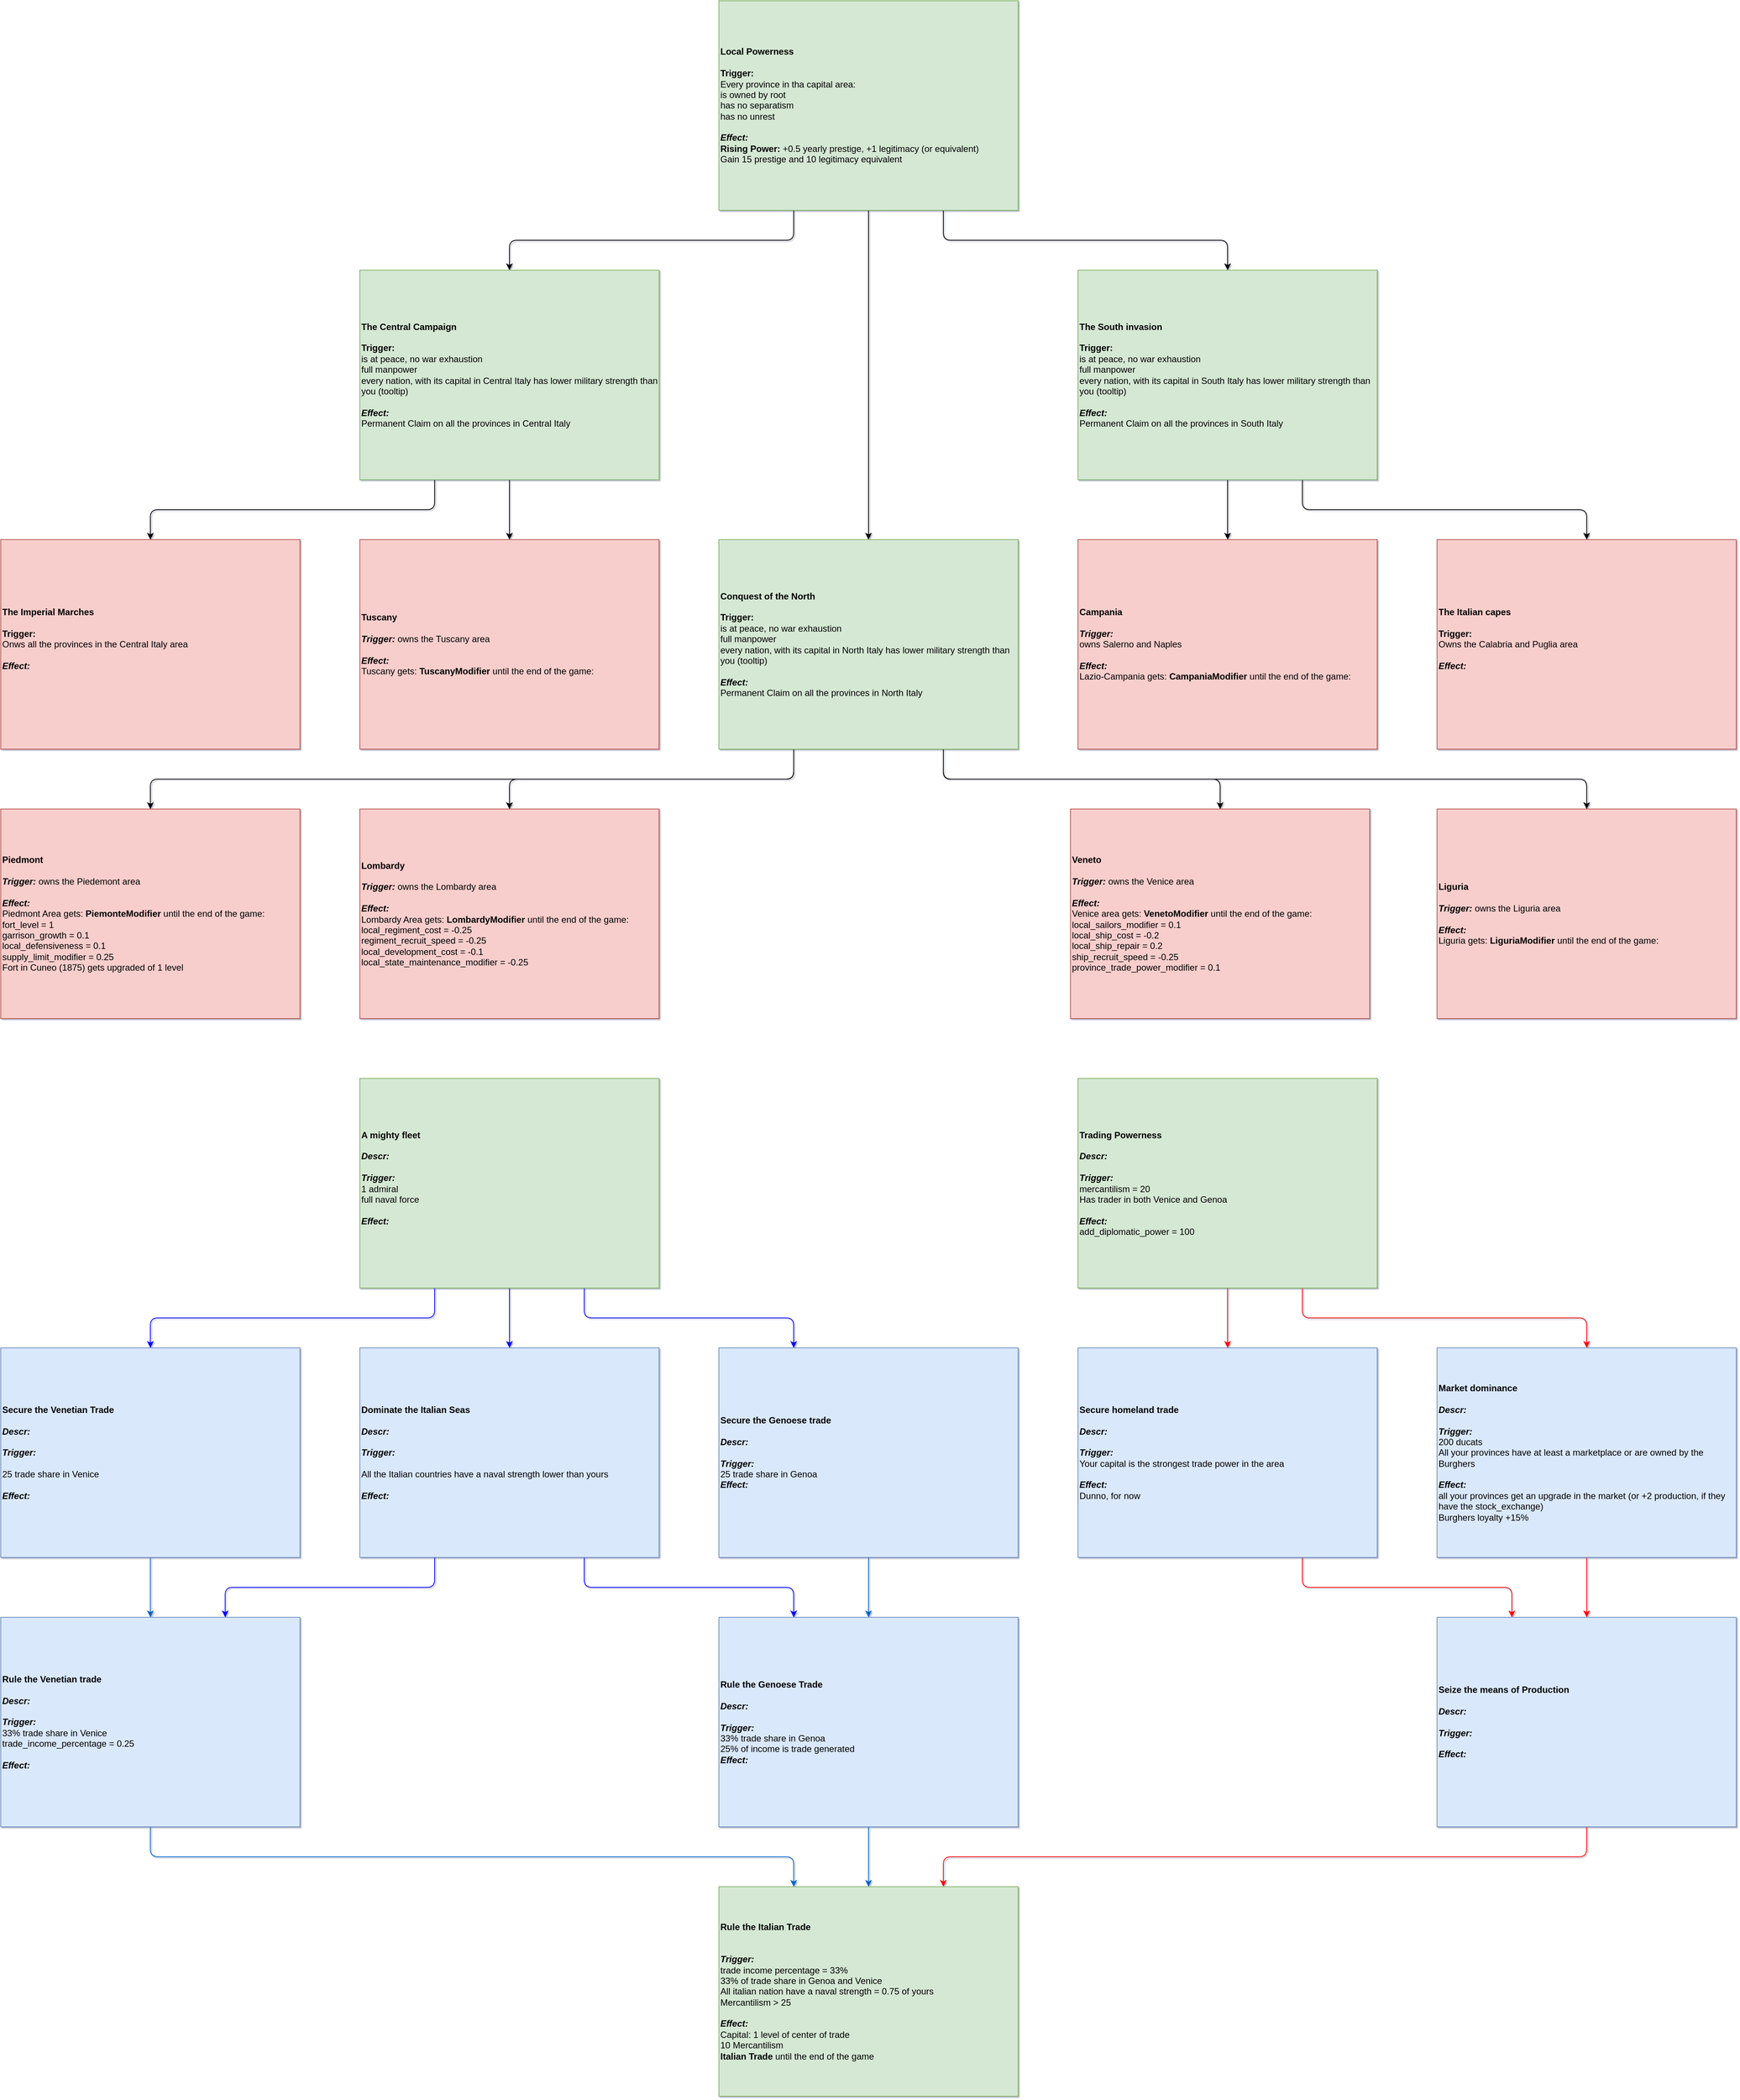 <mxfile version="13.3.1" type="device" pages="2"><diagram id="kzSDAJDjx9IFy4JvHGh8" name="Minors only"><mxGraphModel dx="914" dy="816" grid="1" gridSize="10" guides="1" tooltips="1" connect="1" arrows="1" fold="1" page="1" pageScale="1" pageWidth="827" pageHeight="1169" math="0" shadow="1"><root><mxCell id="0"/><mxCell id="1" parent="0"/><mxCell id="h8s-hCxMcf2PMTDbwtCN-36" value="&lt;div style=&quot;font-size: 12px&quot;&gt;&lt;b style=&quot;font-size: 12px&quot;&gt;Lombardy&lt;/b&gt;&lt;br style=&quot;font-size: 12px&quot;&gt;&lt;/div&gt;&lt;div style=&quot;font-size: 12px&quot;&gt;&lt;font style=&quot;font-size: 12px&quot;&gt;&lt;div style=&quot;font-size: 12px&quot;&gt;&lt;br&gt;&lt;/div&gt;&lt;/font&gt;&lt;/div&gt;&lt;div style=&quot;font-size: 12px&quot;&gt;&lt;font style=&quot;font-size: 12px&quot;&gt;&lt;b style=&quot;font-size: 12px&quot;&gt;&lt;i style=&quot;font-size: 12px&quot;&gt;Trigger:&amp;nbsp;&lt;/i&gt;&lt;/b&gt;&lt;/font&gt;&lt;span&gt;owns the Lombardy area&lt;/span&gt;&lt;/div&gt;&lt;div style=&quot;font-size: 12px&quot;&gt;&lt;font style=&quot;font-size: 12px&quot;&gt;&lt;br style=&quot;font-size: 12px&quot;&gt;&lt;/font&gt;&lt;/div&gt;&lt;font&gt;&lt;b style=&quot;font-size: 12px&quot;&gt;&lt;i style=&quot;font-size: 12px&quot;&gt;Effect:&amp;nbsp;&lt;br&gt;&lt;/i&gt;&lt;/b&gt;&lt;div&gt;&lt;div&gt;Lombardy Area gets:&amp;nbsp;&lt;b&gt;LombardyModifier&amp;nbsp;&lt;/b&gt;&lt;span&gt;until the end of the game:&lt;/span&gt;&lt;/div&gt;&lt;div&gt;&lt;div&gt;local_regiment_cost = -0.25&lt;/div&gt;&lt;div&gt;regiment_recruit_speed = -0.25&lt;/div&gt;&lt;div&gt;local_development_cost = -0.1&lt;/div&gt;&lt;/div&gt;&lt;/div&gt;&lt;div&gt;local_state_maintenance_modifier = -0.25&lt;br&gt;&lt;/div&gt;&lt;/font&gt;" style="rounded=0;whiteSpace=wrap;html=1;align=left;fontSize=12;fillColor=#f8cecc;strokeColor=#b85450;" parent="1" vertex="1"><mxGeometry x="480" y="1080" width="400" height="280" as="geometry"/></mxCell><mxCell id="w6SWjsJNd_PJqNKlExnE-12" value="" style="edgeStyle=orthogonalEdgeStyle;rounded=0;orthogonalLoop=1;jettySize=auto;html=1;" parent="1" edge="1"><mxGeometry relative="1" as="geometry"><mxPoint x="-1360" y="720.071" as="sourcePoint"/></mxGeometry></mxCell><mxCell id="w6SWjsJNd_PJqNKlExnE-16" value="" style="edgeStyle=orthogonalEdgeStyle;rounded=0;orthogonalLoop=1;jettySize=auto;html=1;" parent="1" edge="1"><mxGeometry relative="1" as="geometry"><mxPoint x="-1360" y="1120.071" as="sourcePoint"/></mxGeometry></mxCell><mxCell id="wZS7Q_uzc3c4S4Pi2nk3-8" value="&lt;b&gt;Veneto&lt;br&gt;&lt;/b&gt;&lt;b&gt;&lt;i&gt;&lt;br&gt;Trigger:&amp;nbsp;&lt;/i&gt;&lt;/b&gt;&lt;span&gt;owns the Venice area&lt;/span&gt;&lt;b&gt;&lt;i&gt;&lt;br&gt;&lt;/i&gt;&lt;/b&gt;&lt;div&gt;&lt;br&gt;&lt;/div&gt;&lt;div style=&quot;font-size: 12px&quot;&gt;&lt;font style=&quot;font-size: 12px&quot;&gt;&lt;b style=&quot;font-size: 12px&quot;&gt;&lt;i style=&quot;font-size: 12px&quot;&gt;Effect:&amp;nbsp;&lt;/i&gt;&lt;/b&gt;&lt;/font&gt;&lt;/div&gt;&lt;div&gt;&lt;font&gt;&lt;div&gt;Venice area gets:&amp;nbsp;&lt;b&gt;VenetoModifier&lt;/b&gt;&lt;span&gt;&amp;nbsp;until the end of the game:&lt;/span&gt;&lt;/div&gt;&lt;div&gt;&lt;div&gt;local_sailors_modifier = 0.1&lt;/div&gt;&lt;div&gt;local_ship_cost = -0.2&lt;/div&gt;&lt;div&gt;local_ship_repair = 0.2&lt;/div&gt;&lt;div&gt;ship_recruit_speed = -0.25&lt;/div&gt;&lt;div&gt;province_trade_power_modifier = 0.1&lt;/div&gt;&lt;/div&gt;&lt;/font&gt;&lt;/div&gt;" style="rounded=0;whiteSpace=wrap;html=1;align=left;fontSize=12;fillColor=#f8cecc;strokeColor=#b85450;" parent="1" vertex="1"><mxGeometry x="1430" y="1080" width="400" height="280" as="geometry"/></mxCell><mxCell id="uEz5_Wy8NnW6_NstohDP-1" value="&lt;b&gt;Liguria&lt;br&gt;&lt;br&gt;&lt;/b&gt;&lt;div style=&quot;font-size: 12px&quot;&gt;&lt;font style=&quot;font-size: 12px&quot;&gt;&lt;b style=&quot;font-size: 12px&quot;&gt;&lt;i style=&quot;font-size: 12px&quot;&gt;Trigger:&amp;nbsp;&lt;/i&gt;&lt;/b&gt;&lt;/font&gt;&lt;span&gt;owns the Liguria area&lt;/span&gt;&lt;/div&gt;&lt;div&gt;&lt;br&gt;&lt;/div&gt;&lt;div style=&quot;font-size: 12px&quot;&gt;&lt;font style=&quot;font-size: 12px&quot;&gt;&lt;b style=&quot;font-size: 12px&quot;&gt;&lt;i style=&quot;font-size: 12px&quot;&gt;Effect:&amp;nbsp;&lt;/i&gt;&lt;/b&gt;&lt;/font&gt;&lt;/div&gt;&lt;div style=&quot;font-size: 12px&quot;&gt;&lt;span&gt;Liguria gets:&amp;nbsp;&lt;/span&gt;&lt;b&gt;LiguriaModifier&lt;/b&gt;&lt;span&gt;&amp;nbsp;until the end of the game:&lt;/span&gt;&lt;/div&gt;" style="rounded=0;whiteSpace=wrap;html=1;align=left;fontSize=12;fillColor=#f8cecc;strokeColor=#b85450;" parent="1" vertex="1"><mxGeometry x="1920" y="1080" width="400" height="280" as="geometry"/></mxCell><mxCell id="5ixz_jZ468IJcfCnel48-5" value="&lt;b&gt;Campania&lt;br&gt;&lt;/b&gt;&lt;br&gt;&lt;div style=&quot;font-size: 12px&quot;&gt;&lt;b&gt;&lt;i&gt;Trigger:&amp;nbsp;&lt;/i&gt;&lt;/b&gt;&lt;br&gt;&lt;/div&gt;&lt;div style=&quot;font-size: 12px&quot;&gt;owns Salerno and Naples&lt;/div&gt;&lt;div&gt;&lt;br&gt;&lt;/div&gt;&lt;div style=&quot;font-size: 12px&quot;&gt;&lt;font style=&quot;font-size: 12px&quot;&gt;&lt;b style=&quot;font-size: 12px&quot;&gt;&lt;i style=&quot;font-size: 12px&quot;&gt;Effect:&lt;/i&gt;&lt;/b&gt;&lt;/font&gt;&lt;/div&gt;&lt;div style=&quot;font-size: 12px&quot;&gt;Lazio-Campania gets:&amp;nbsp;&lt;b&gt;CampaniaModifier&lt;/b&gt;&lt;span&gt;&amp;nbsp;until the end of the game:&lt;/span&gt;&lt;/div&gt;" style="rounded=0;whiteSpace=wrap;html=1;align=left;fontSize=12;fillColor=#f8cecc;strokeColor=#b85450;" parent="1" vertex="1"><mxGeometry x="1440" y="720" width="400" height="280" as="geometry"/></mxCell><mxCell id="Hifq5IkfQWLHuLUF-LU--1" value="&lt;b style=&quot;font-size: 12px&quot;&gt;Piedmont&lt;br style=&quot;font-size: 12px&quot;&gt;&lt;/b&gt;&lt;div style=&quot;font-size: 12px&quot;&gt;&lt;br&gt;&lt;/div&gt;&lt;div style=&quot;font-size: 12px&quot;&gt;&lt;font style=&quot;font-size: 12px&quot;&gt;&lt;b style=&quot;font-size: 12px&quot;&gt;&lt;i style=&quot;font-size: 12px&quot;&gt;Trigger:&amp;nbsp;&lt;/i&gt;&lt;/b&gt;&lt;/font&gt;&lt;span&gt;owns the Piedemont area&lt;/span&gt;&lt;/div&gt;&lt;div&gt;&lt;br&gt;&lt;/div&gt;&lt;div style=&quot;font-size: 12px&quot;&gt;&lt;font style=&quot;font-size: 12px&quot;&gt;&lt;b style=&quot;font-size: 12px&quot;&gt;&lt;i style=&quot;font-size: 12px&quot;&gt;Effect:&amp;nbsp;&lt;/i&gt;&lt;/b&gt;&lt;/font&gt;&lt;/div&gt;&lt;div&gt;&lt;div style=&quot;font-size: 12px&quot;&gt;Piedmont Area gets:&amp;nbsp;&lt;b&gt;PiemonteModifier &lt;/b&gt;&lt;span&gt;until the end of the game:&lt;/span&gt;&lt;/div&gt;&lt;div&gt;&lt;div&gt;fort_level = 1&amp;nbsp;&lt;/div&gt;&lt;div&gt;garrison_growth = 0.1&lt;/div&gt;&lt;div&gt;local_defensiveness = 0.1&lt;/div&gt;&lt;div&gt;supply_limit_modifier = 0.25&lt;/div&gt;&lt;/div&gt;&lt;div style=&quot;font-size: 12px&quot;&gt;Fort in Cuneo (1875) gets upgraded of 1 level&lt;/div&gt;&lt;/div&gt;" style="rounded=0;whiteSpace=wrap;html=1;align=left;fontSize=12;fillColor=#f8cecc;strokeColor=#b85450;labelBorderColor=none;" parent="1" vertex="1"><mxGeometry y="1080" width="400" height="280" as="geometry"/></mxCell><mxCell id="qPmOHIH1bKVGM6QNh14A-26" value="&lt;b&gt;Tuscany&lt;br&gt;&lt;br&gt;&lt;/b&gt;&lt;div style=&quot;font-size: 12px&quot;&gt;&lt;font style=&quot;font-size: 12px&quot;&gt;&lt;b style=&quot;font-size: 12px&quot;&gt;&lt;i style=&quot;font-size: 12px&quot;&gt;Trigger:&amp;nbsp;&lt;/i&gt;&lt;/b&gt;&lt;/font&gt;&lt;span&gt;owns the Tuscany area&lt;/span&gt;&lt;/div&gt;&lt;div style=&quot;font-size: 12px&quot;&gt;&lt;br&gt;&lt;/div&gt;&lt;div style=&quot;font-size: 12px&quot;&gt;&lt;font style=&quot;font-size: 12px&quot;&gt;&lt;b style=&quot;font-size: 12px&quot;&gt;&lt;i style=&quot;font-size: 12px&quot;&gt;Effect:&amp;nbsp;&lt;/i&gt;&lt;/b&gt;&lt;/font&gt;&lt;/div&gt;&lt;div style=&quot;font-size: 12px&quot;&gt;&lt;div&gt;Tuscany gets: &lt;b&gt;T&lt;/b&gt;&lt;b&gt;uscanyModifier&lt;/b&gt;&lt;span&gt;&amp;nbsp;until the end of the game:&lt;/span&gt;&lt;/div&gt;&lt;/div&gt;" style="rounded=0;whiteSpace=wrap;html=1;align=left;fontSize=12;fillColor=#f8cecc;strokeColor=#b85450;" parent="1" vertex="1"><mxGeometry x="480" y="720" width="400" height="280" as="geometry"/></mxCell><mxCell id="yrQwM_ZOXLAgXuqmaFQ8-32" value="" style="edgeStyle=orthogonalEdgeStyle;orthogonalLoop=1;jettySize=auto;html=1;fontSize=12;rounded=0;" parent="1" edge="1"><mxGeometry relative="1" as="geometry"><mxPoint x="80" y="3520" as="sourcePoint"/></mxGeometry></mxCell><mxCell id="yrQwM_ZOXLAgXuqmaFQ8-34" value="" style="edgeStyle=orthogonalEdgeStyle;orthogonalLoop=1;jettySize=auto;html=1;fontSize=12;rounded=0;" parent="1" edge="1"><mxGeometry relative="1" as="geometry"><mxPoint x="-400" y="3520" as="sourcePoint"/></mxGeometry></mxCell><mxCell id="h8s-hCxMcf2PMTDbwtCN-22" value="" style="edgeStyle=orthogonalEdgeStyle;orthogonalLoop=1;jettySize=auto;html=1;fontSize=18;rounded=0;" parent="1" edge="1"><mxGeometry relative="1" as="geometry"><mxPoint x="-800" y="4240" as="sourcePoint"/></mxGeometry></mxCell><mxCell id="-eSsL5vPYdemYXw4AWv2-6" value="" style="edgeStyle=orthogonalEdgeStyle;orthogonalLoop=1;jettySize=auto;html=1;exitX=0.5;exitY=1;exitDx=0;exitDy=0;rounded=1;" parent="1" source="-eSsL5vPYdemYXw4AWv2-1" target="-eSsL5vPYdemYXw4AWv2-5" edge="1"><mxGeometry relative="1" as="geometry"/></mxCell><mxCell id="-eSsL5vPYdemYXw4AWv2-21" style="edgeStyle=orthogonalEdgeStyle;orthogonalLoop=1;jettySize=auto;html=1;exitX=0.25;exitY=1;exitDx=0;exitDy=0;rounded=1;" parent="1" source="-eSsL5vPYdemYXw4AWv2-1" target="-eSsL5vPYdemYXw4AWv2-7" edge="1"><mxGeometry relative="1" as="geometry"/></mxCell><mxCell id="-eSsL5vPYdemYXw4AWv2-22" style="edgeStyle=orthogonalEdgeStyle;orthogonalLoop=1;jettySize=auto;html=1;exitX=0.75;exitY=1;exitDx=0;exitDy=0;rounded=1;" parent="1" source="-eSsL5vPYdemYXw4AWv2-1" target="-eSsL5vPYdemYXw4AWv2-3" edge="1"><mxGeometry relative="1" as="geometry"/></mxCell><mxCell id="-eSsL5vPYdemYXw4AWv2-1" value="&lt;div style=&quot;font-size: 12px&quot; align=&quot;left&quot;&gt;&lt;b&gt;Local Powerness&lt;/b&gt;&lt;/div&gt;&lt;div style=&quot;font-size: 12px&quot; align=&quot;left&quot;&gt;&lt;br&gt;&lt;/div&gt;&lt;div style=&quot;font-size: 12px&quot; align=&quot;left&quot;&gt;&lt;b&gt;Trigger:&lt;/b&gt;&lt;/div&gt;&lt;div style=&quot;font-size: 12px&quot; align=&quot;left&quot;&gt;Every province in tha capital area:&lt;/div&gt;&lt;div style=&quot;font-size: 12px&quot; align=&quot;left&quot;&gt;is owned by root&lt;/div&gt;&lt;div style=&quot;font-size: 12px&quot; align=&quot;left&quot;&gt;has no separatism&lt;/div&gt;&lt;div style=&quot;font-size: 12px&quot; align=&quot;left&quot;&gt;has no unrest&lt;/div&gt;&lt;div style=&quot;font-size: 12px&quot; align=&quot;left&quot;&gt;&lt;br&gt;&lt;/div&gt;&lt;div style=&quot;font-size: 12px&quot; align=&quot;left&quot;&gt;&lt;font style=&quot;font-size: 12px&quot;&gt;&lt;font style=&quot;font-size: 12px&quot;&gt;&lt;b style=&quot;font-size: 12px&quot;&gt;&lt;i style=&quot;font-size: 12px&quot;&gt;Effect:&lt;/i&gt;&lt;/b&gt;&lt;/font&gt;&lt;/font&gt;&lt;/div&gt;&lt;div style=&quot;font-size: 12px&quot; align=&quot;left&quot;&gt;&lt;b&gt;Rising Power:&lt;/b&gt;&amp;nbsp;+0.5 yearly prestige, +1 legitimacy (or equivalent)&lt;/div&gt;&lt;div style=&quot;font-size: 12px&quot; align=&quot;left&quot;&gt;Gain 15 prestige and 10 legitimacy equivalent&lt;/div&gt;" style="rounded=0;whiteSpace=wrap;html=1;align=left;fontSize=12;fillColor=#d5e8d4;strokeColor=#82b366;" parent="1" vertex="1"><mxGeometry x="960" width="400" height="280" as="geometry"/></mxCell><mxCell id="-eSsL5vPYdemYXw4AWv2-13" style="edgeStyle=orthogonalEdgeStyle;orthogonalLoop=1;jettySize=auto;html=1;exitX=0.5;exitY=1;exitDx=0;exitDy=0;rounded=1;" parent="1" source="-eSsL5vPYdemYXw4AWv2-7" target="qPmOHIH1bKVGM6QNh14A-26" edge="1"><mxGeometry relative="1" as="geometry"/></mxCell><mxCell id="-eSsL5vPYdemYXw4AWv2-24" value="" style="edgeStyle=orthogonalEdgeStyle;orthogonalLoop=1;jettySize=auto;html=1;exitX=0.25;exitY=1;exitDx=0;exitDy=0;rounded=1;" parent="1" source="-eSsL5vPYdemYXw4AWv2-7" target="-eSsL5vPYdemYXw4AWv2-23" edge="1"><mxGeometry relative="1" as="geometry"/></mxCell><mxCell id="-eSsL5vPYdemYXw4AWv2-7" value="&lt;div style=&quot;font-size: 12px&quot; align=&quot;left&quot;&gt;&lt;b&gt;The Central Campaign&lt;/b&gt;&lt;/div&gt;&lt;div style=&quot;font-size: 12px&quot; align=&quot;left&quot;&gt;&lt;br&gt;&lt;/div&gt;&lt;div style=&quot;font-size: 12px&quot; align=&quot;left&quot;&gt;&lt;div align=&quot;left&quot;&gt;&lt;b&gt;Trigger:&lt;/b&gt;&lt;/div&gt;&lt;div align=&quot;left&quot;&gt;is at peace, no war exhaustion&lt;/div&gt;&lt;div align=&quot;left&quot;&gt;full manpower&lt;/div&gt;&lt;div align=&quot;left&quot;&gt;every nation, with its capital in Central Italy has lower military strength than you (tooltip)&lt;/div&gt;&lt;div align=&quot;left&quot;&gt;&lt;br&gt;&lt;/div&gt;&lt;div align=&quot;left&quot;&gt;&lt;b&gt;&lt;i&gt;Effect:&lt;/i&gt;&lt;/b&gt;&lt;/div&gt;&lt;div align=&quot;left&quot;&gt;Permanent Claim on all the provinces in Central Italy&lt;/div&gt;&lt;/div&gt;" style="rounded=0;whiteSpace=wrap;html=1;align=left;fontSize=12;fillColor=#d5e8d4;strokeColor=#82b366;" parent="1" vertex="1"><mxGeometry x="480" y="360" width="400" height="280" as="geometry"/></mxCell><mxCell id="-eSsL5vPYdemYXw4AWv2-23" value="&lt;div style=&quot;font-size: 12px&quot; align=&quot;left&quot;&gt;&lt;b&gt;The Imperial Marches&lt;/b&gt;&lt;/div&gt;&lt;div style=&quot;font-size: 12px&quot; align=&quot;left&quot;&gt;&lt;br&gt;&lt;/div&gt;&lt;div style=&quot;font-size: 12px&quot; align=&quot;left&quot;&gt;&lt;div align=&quot;left&quot;&gt;&lt;b&gt;Trigger:&lt;/b&gt;&lt;/div&gt;&lt;div align=&quot;left&quot;&gt;Onws all the provinces in the Central Italy area&lt;/div&gt;&lt;div align=&quot;left&quot;&gt;&lt;br&gt;&lt;/div&gt;&lt;div align=&quot;left&quot;&gt;&lt;b&gt;&lt;i&gt;Effect:&lt;/i&gt;&lt;/b&gt;&lt;/div&gt;&lt;div align=&quot;left&quot;&gt;&lt;br&gt;&lt;/div&gt;&lt;/div&gt;" style="rounded=0;whiteSpace=wrap;html=1;align=left;fontSize=12;fillColor=#f8cecc;strokeColor=#b85450;" parent="1" vertex="1"><mxGeometry y="720" width="400" height="280" as="geometry"/></mxCell><mxCell id="EHQ6qR4hV-Xrfkg4l6Vk-2" style="edgeStyle=orthogonalEdgeStyle;orthogonalLoop=1;jettySize=auto;html=1;exitX=0.25;exitY=1;exitDx=0;exitDy=0;rounded=1;" parent="1" source="-eSsL5vPYdemYXw4AWv2-5" target="Hifq5IkfQWLHuLUF-LU--1" edge="1"><mxGeometry relative="1" as="geometry"/></mxCell><mxCell id="EHQ6qR4hV-Xrfkg4l6Vk-5" style="edgeStyle=orthogonalEdgeStyle;orthogonalLoop=1;jettySize=auto;html=1;exitX=0.75;exitY=1;exitDx=0;exitDy=0;rounded=1;" parent="1" source="-eSsL5vPYdemYXw4AWv2-5" target="wZS7Q_uzc3c4S4Pi2nk3-8" edge="1"><mxGeometry relative="1" as="geometry"><mxPoint x="1640" y="1080" as="targetPoint"/></mxGeometry></mxCell><mxCell id="EHQ6qR4hV-Xrfkg4l6Vk-6" style="edgeStyle=orthogonalEdgeStyle;orthogonalLoop=1;jettySize=auto;html=1;exitX=0.75;exitY=1;exitDx=0;exitDy=0;rounded=1;" parent="1" source="-eSsL5vPYdemYXw4AWv2-5" target="uEz5_Wy8NnW6_NstohDP-1" edge="1"><mxGeometry relative="1" as="geometry"/></mxCell><mxCell id="4Jww69-mvuSZNy-ew9EG-1" style="edgeStyle=orthogonalEdgeStyle;orthogonalLoop=1;jettySize=auto;html=1;exitX=0.25;exitY=1;exitDx=0;exitDy=0;rounded=1;" parent="1" source="-eSsL5vPYdemYXw4AWv2-5" target="h8s-hCxMcf2PMTDbwtCN-36" edge="1"><mxGeometry relative="1" as="geometry"/></mxCell><mxCell id="-eSsL5vPYdemYXw4AWv2-5" value="&lt;div style=&quot;font-size: 12px&quot; align=&quot;left&quot;&gt;&lt;b&gt;Conquest of the North&lt;/b&gt;&lt;/div&gt;&lt;div style=&quot;font-size: 12px&quot; align=&quot;left&quot;&gt;&lt;br&gt;&lt;/div&gt;&lt;div style=&quot;font-size: 12px&quot; align=&quot;left&quot;&gt;&lt;div align=&quot;left&quot;&gt;&lt;b&gt;Trigger:&lt;/b&gt;&lt;/div&gt;&lt;div align=&quot;left&quot;&gt;is at peace, no war exhaustion&lt;/div&gt;&lt;div align=&quot;left&quot;&gt;full manpower&lt;/div&gt;&lt;div align=&quot;left&quot;&gt;every nation, with its capital in North Italy has lower military strength than you (tooltip)&lt;/div&gt;&lt;div align=&quot;left&quot;&gt;&lt;br&gt;&lt;/div&gt;&lt;div align=&quot;left&quot;&gt;&lt;b&gt;&lt;i&gt;Effect:&lt;/i&gt;&lt;/b&gt;&lt;/div&gt;&lt;div align=&quot;left&quot;&gt;Permanent Claim on all the provinces in North Italy&lt;/div&gt;&lt;/div&gt;" style="rounded=0;whiteSpace=wrap;html=1;align=left;fontSize=12;fillColor=#d5e8d4;strokeColor=#82b366;" parent="1" vertex="1"><mxGeometry x="960" y="720" width="400" height="280" as="geometry"/></mxCell><mxCell id="-eSsL5vPYdemYXw4AWv2-10" style="edgeStyle=orthogonalEdgeStyle;orthogonalLoop=1;jettySize=auto;html=1;exitX=0.5;exitY=1;exitDx=0;exitDy=0;rounded=1;" parent="1" source="-eSsL5vPYdemYXw4AWv2-3" target="5ixz_jZ468IJcfCnel48-5" edge="1"><mxGeometry relative="1" as="geometry"/></mxCell><mxCell id="-eSsL5vPYdemYXw4AWv2-26" value="" style="edgeStyle=orthogonalEdgeStyle;orthogonalLoop=1;jettySize=auto;html=1;exitX=0.75;exitY=1;exitDx=0;exitDy=0;rounded=1;" parent="1" source="-eSsL5vPYdemYXw4AWv2-3" target="-eSsL5vPYdemYXw4AWv2-25" edge="1"><mxGeometry relative="1" as="geometry"/></mxCell><mxCell id="-eSsL5vPYdemYXw4AWv2-3" value="&lt;div style=&quot;font-size: 12px&quot; align=&quot;left&quot;&gt;&lt;b&gt;The South invasion&lt;/b&gt;&lt;/div&gt;&lt;div style=&quot;font-size: 12px&quot; align=&quot;left&quot;&gt;&lt;br&gt;&lt;/div&gt;&lt;div style=&quot;font-size: 12px&quot; align=&quot;left&quot;&gt;&lt;b&gt;Trigger:&lt;/b&gt;&lt;/div&gt;&lt;div style=&quot;font-size: 12px&quot; align=&quot;left&quot;&gt;is at peace, no war exhaustion&lt;/div&gt;&lt;div style=&quot;font-size: 12px&quot; align=&quot;left&quot;&gt;full manpower&lt;/div&gt;&lt;div style=&quot;font-size: 12px&quot; align=&quot;left&quot;&gt;every nation, with its capital in South Italy has lower military strength than you (tooltip)&lt;/div&gt;&lt;div style=&quot;font-size: 12px&quot; align=&quot;left&quot;&gt;&lt;br&gt;&lt;/div&gt;&lt;div style=&quot;font-size: 12px&quot; align=&quot;left&quot;&gt;&lt;font style=&quot;font-size: 12px&quot;&gt;&lt;font style=&quot;font-size: 12px&quot;&gt;&lt;b style=&quot;font-size: 12px&quot;&gt;&lt;i style=&quot;font-size: 12px&quot;&gt;Effect:&lt;/i&gt;&lt;/b&gt;&lt;/font&gt;&lt;/font&gt;&lt;/div&gt;&lt;div style=&quot;font-size: 12px&quot; align=&quot;left&quot;&gt;Permanent Claim on all the provinces in South Italy&lt;/div&gt;" style="rounded=0;whiteSpace=wrap;html=1;align=left;fontSize=12;fillColor=#d5e8d4;strokeColor=#82b366;" parent="1" vertex="1"><mxGeometry x="1440" y="360" width="400" height="280" as="geometry"/></mxCell><mxCell id="-eSsL5vPYdemYXw4AWv2-25" value="&lt;div style=&quot;font-size: 12px&quot; align=&quot;left&quot;&gt;&lt;b&gt;The Italian capes&lt;/b&gt;&lt;/div&gt;&lt;div style=&quot;font-size: 12px&quot; align=&quot;left&quot;&gt;&lt;br&gt;&lt;/div&gt;&lt;div style=&quot;font-size: 12px&quot; align=&quot;left&quot;&gt;&lt;b&gt;Trigger:&lt;/b&gt;&lt;/div&gt;&lt;div style=&quot;font-size: 12px&quot; align=&quot;left&quot;&gt;Owns the Calabria and Puglia area&lt;/div&gt;&lt;div style=&quot;font-size: 12px&quot; align=&quot;left&quot;&gt;&lt;br&gt;&lt;/div&gt;&lt;div style=&quot;font-size: 12px&quot; align=&quot;left&quot;&gt;&lt;font style=&quot;font-size: 12px&quot;&gt;&lt;font style=&quot;font-size: 12px&quot;&gt;&lt;b style=&quot;font-size: 12px&quot;&gt;&lt;i style=&quot;font-size: 12px&quot;&gt;Effect:&lt;/i&gt;&lt;/b&gt;&lt;/font&gt;&lt;/font&gt;&lt;/div&gt;&lt;div style=&quot;font-size: 12px&quot; align=&quot;left&quot;&gt;&lt;br&gt;&lt;/div&gt;" style="rounded=0;whiteSpace=wrap;html=1;align=left;fontSize=12;fillColor=#f8cecc;strokeColor=#b85450;" parent="1" vertex="1"><mxGeometry x="1920" y="720" width="400" height="280" as="geometry"/></mxCell><mxCell id="X6jSsUwbUfTeSYqS7ufk-1" style="edgeStyle=orthogonalEdgeStyle;orthogonalLoop=1;jettySize=auto;html=1;exitX=0.75;exitY=1;exitDx=0;exitDy=0;strokeColor=#FF0000;rounded=1;" parent="1" source="X6jSsUwbUfTeSYqS7ufk-23" target="X6jSsUwbUfTeSYqS7ufk-7" edge="1"><mxGeometry relative="1" as="geometry"/></mxCell><mxCell id="X6jSsUwbUfTeSYqS7ufk-2" style="edgeStyle=orthogonalEdgeStyle;orthogonalLoop=1;jettySize=auto;html=1;exitX=0.75;exitY=1;exitDx=0;exitDy=0;entryX=0.25;entryY=0;entryDx=0;entryDy=0;strokeColor=#FF0000;rounded=1;" parent="1" source="X6jSsUwbUfTeSYqS7ufk-3" target="X6jSsUwbUfTeSYqS7ufk-5" edge="1"><mxGeometry relative="1" as="geometry"/></mxCell><mxCell id="X6jSsUwbUfTeSYqS7ufk-3" value="&lt;b&gt;Secure homeland trade&lt;br&gt;&lt;/b&gt;&lt;b&gt;&lt;i&gt;&lt;br&gt;Descr:&lt;br&gt;&lt;br&gt;Trigger:&amp;nbsp;&lt;/i&gt;&lt;/b&gt;&lt;b&gt;&lt;i&gt;&lt;br&gt;&lt;/i&gt;&lt;/b&gt;&lt;div&gt;Your capital is the strongest trade power in the area&lt;/div&gt;&lt;div&gt;&lt;br&gt;&lt;/div&gt;&lt;div&gt;&lt;b&gt;&lt;i&gt;Effect:&lt;/i&gt;&lt;/b&gt;&lt;/div&gt;&lt;div&gt;Dunno, for now&lt;/div&gt;" style="rounded=0;whiteSpace=wrap;html=1;align=left;fontSize=12;fillColor=#dae8fc;strokeColor=#6c8ebf;" parent="1" vertex="1"><mxGeometry x="1440" y="1800" width="400" height="280" as="geometry"/></mxCell><mxCell id="X6jSsUwbUfTeSYqS7ufk-4" style="edgeStyle=orthogonalEdgeStyle;orthogonalLoop=1;jettySize=auto;html=1;exitX=0.5;exitY=1;exitDx=0;exitDy=0;strokeColor=#FF0000;entryX=0.75;entryY=0;entryDx=0;entryDy=0;rounded=1;" parent="1" source="X6jSsUwbUfTeSYqS7ufk-5" target="X6jSsUwbUfTeSYqS7ufk-19" edge="1"><mxGeometry relative="1" as="geometry"/></mxCell><mxCell id="X6jSsUwbUfTeSYqS7ufk-5" value="&lt;b&gt;Seize the means&amp;nbsp;of Production&lt;br&gt;&lt;/b&gt;&lt;b&gt;&lt;i&gt;&lt;br&gt;Descr:&lt;br&gt;&lt;br&gt;Trigger:&amp;nbsp;&lt;/i&gt;&lt;/b&gt;&lt;b&gt;&lt;i&gt;&lt;br&gt;&lt;/i&gt;&lt;/b&gt;&lt;div&gt;&lt;br&gt;&lt;/div&gt;&lt;div style=&quot;font-size: 12px&quot;&gt;&lt;font style=&quot;font-size: 12px&quot;&gt;&lt;b style=&quot;font-size: 12px&quot;&gt;&lt;i style=&quot;font-size: 12px&quot;&gt;Effect:&lt;/i&gt;&lt;/b&gt;&lt;/font&gt;&lt;/div&gt;" style="rounded=0;whiteSpace=wrap;html=1;align=left;fontSize=12;fillColor=#dae8fc;strokeColor=#6c8ebf;" parent="1" vertex="1"><mxGeometry x="1920" y="2160" width="400" height="280" as="geometry"/></mxCell><mxCell id="X6jSsUwbUfTeSYqS7ufk-6" style="edgeStyle=orthogonalEdgeStyle;orthogonalLoop=1;jettySize=auto;html=1;exitX=0.5;exitY=1;exitDx=0;exitDy=0;strokeColor=#FF0000;rounded=1;" parent="1" source="X6jSsUwbUfTeSYqS7ufk-7" target="X6jSsUwbUfTeSYqS7ufk-5" edge="1"><mxGeometry relative="1" as="geometry"/></mxCell><mxCell id="X6jSsUwbUfTeSYqS7ufk-7" value="&lt;b&gt;Market dominance&lt;br&gt;&lt;/b&gt;&lt;b&gt;&lt;i&gt;&lt;br&gt;Descr:&lt;br&gt;&lt;br&gt;Trigger:&amp;nbsp;&lt;/i&gt;&lt;/b&gt;&lt;b&gt;&lt;i&gt;&lt;br&gt;&lt;/i&gt;&lt;/b&gt;&lt;div&gt;200 ducats&lt;/div&gt;&lt;div&gt;All your provinces have at least a marketplace or are owned by the Burghers&lt;/div&gt;&lt;div&gt;&lt;br&gt;&lt;/div&gt;&lt;div&gt;&lt;b&gt;&lt;i&gt;Effect:&lt;/i&gt;&lt;/b&gt;&lt;/div&gt;&lt;div&gt;all your provinces get an upgrade in the market (or +2 production, if they have the stock_exchange)&lt;/div&gt;&lt;div&gt;Burghers loyalty +15%&lt;/div&gt;" style="rounded=0;whiteSpace=wrap;html=1;align=left;fontSize=12;fillColor=#dae8fc;strokeColor=#6c8ebf;" parent="1" vertex="1"><mxGeometry x="1920" y="1800" width="400" height="280" as="geometry"/></mxCell><mxCell id="X6jSsUwbUfTeSYqS7ufk-8" style="edgeStyle=orthogonalEdgeStyle;orthogonalLoop=1;jettySize=auto;html=1;exitX=0.5;exitY=1;exitDx=0;exitDy=0;strokeColor=#0066CC;rounded=1;" parent="1" source="X6jSsUwbUfTeSYqS7ufk-9" target="X6jSsUwbUfTeSYqS7ufk-11" edge="1"><mxGeometry relative="1" as="geometry"/></mxCell><mxCell id="X6jSsUwbUfTeSYqS7ufk-9" value="&lt;b&gt;Secure the Genoese trade&lt;br&gt;&lt;/b&gt;&lt;b&gt;&lt;i&gt;&lt;br&gt;Descr:&lt;br&gt;&lt;br&gt;Trigger:&amp;nbsp;&lt;/i&gt;&lt;/b&gt;&lt;b&gt;&lt;i&gt;&lt;br&gt;&lt;/i&gt;&lt;/b&gt;&lt;div&gt;25 trade share in Genoa&lt;/div&gt;&lt;div&gt;&lt;b&gt;&lt;i&gt;Effect:&lt;/i&gt;&lt;/b&gt;&lt;/div&gt;" style="rounded=0;whiteSpace=wrap;html=1;align=left;fontSize=12;fillColor=#dae8fc;strokeColor=#6c8ebf;" parent="1" vertex="1"><mxGeometry x="960" y="1800" width="400" height="280" as="geometry"/></mxCell><mxCell id="X6jSsUwbUfTeSYqS7ufk-10" style="edgeStyle=orthogonalEdgeStyle;orthogonalLoop=1;jettySize=auto;html=1;exitX=0.5;exitY=1;exitDx=0;exitDy=0;comic=0;startArrow=none;startFill=0;fillColor=#FF0000;strokeColor=#0066CC;rounded=1;" parent="1" source="X6jSsUwbUfTeSYqS7ufk-11" target="X6jSsUwbUfTeSYqS7ufk-19" edge="1"><mxGeometry relative="1" as="geometry"/></mxCell><mxCell id="X6jSsUwbUfTeSYqS7ufk-11" value="&lt;b&gt;Rule the Genoese Trade&lt;br&gt;&lt;/b&gt;&lt;b&gt;&lt;i&gt;&lt;br&gt;Descr:&lt;br&gt;&lt;br&gt;Trigger:&amp;nbsp;&lt;/i&gt;&lt;/b&gt;&lt;b&gt;&lt;i&gt;&lt;br&gt;&lt;/i&gt;&lt;/b&gt;&lt;div&gt;33% trade share in Genoa&lt;/div&gt;&lt;div&gt;25% of income is trade generated&lt;/div&gt;&lt;div&gt;&lt;b&gt;&lt;i&gt;Effect:&lt;/i&gt;&lt;/b&gt;&lt;/div&gt;" style="rounded=0;whiteSpace=wrap;html=1;align=left;fontSize=12;fillColor=#dae8fc;strokeColor=#6c8ebf;" parent="1" vertex="1"><mxGeometry x="960" y="2160" width="400" height="280" as="geometry"/></mxCell><mxCell id="X6jSsUwbUfTeSYqS7ufk-12" style="edgeStyle=orthogonalEdgeStyle;orthogonalLoop=1;jettySize=auto;html=1;exitX=0.5;exitY=1;exitDx=0;exitDy=0;strokeColor=#0066CC;rounded=1;" parent="1" source="X6jSsUwbUfTeSYqS7ufk-13" target="X6jSsUwbUfTeSYqS7ufk-18" edge="1"><mxGeometry relative="1" as="geometry"/></mxCell><mxCell id="X6jSsUwbUfTeSYqS7ufk-13" value="&lt;b style=&quot;font-size: 12px&quot;&gt;Secure the Venetian Trade&lt;br style=&quot;font-size: 12px&quot;&gt;&lt;/b&gt;&lt;div style=&quot;font-size: 12px&quot;&gt;&lt;b&gt;&lt;i&gt;&lt;br&gt;Descr:&lt;br&gt;&lt;br&gt;Trigger:&amp;nbsp;&lt;/i&gt;&lt;/b&gt;&lt;b&gt;&lt;i&gt;&lt;br&gt;&lt;/i&gt;&lt;/b&gt;&lt;div&gt;&lt;br&gt;&lt;/div&gt;&lt;div&gt;25 trade share in Venice&lt;/div&gt;&lt;div&gt;&lt;b&gt;&lt;i&gt;&lt;br&gt;&lt;/i&gt;&lt;/b&gt;&lt;/div&gt;&lt;div&gt;&lt;b&gt;&lt;i&gt;Effect:&lt;/i&gt;&lt;/b&gt;&lt;/div&gt;&lt;/div&gt;" style="rounded=0;whiteSpace=wrap;html=1;align=left;fontSize=12;fillColor=#dae8fc;strokeColor=#6c8ebf;labelBorderColor=none;strokeWidth=1;" parent="1" vertex="1"><mxGeometry y="1800" width="400" height="280" as="geometry"/></mxCell><mxCell id="X6jSsUwbUfTeSYqS7ufk-14" style="edgeStyle=orthogonalEdgeStyle;orthogonalLoop=1;jettySize=auto;html=1;exitX=0.75;exitY=1;exitDx=0;exitDy=0;entryX=0.25;entryY=0;entryDx=0;entryDy=0;strokeColor=#0000FF;rounded=1;" parent="1" source="X6jSsUwbUfTeSYqS7ufk-16" target="X6jSsUwbUfTeSYqS7ufk-11" edge="1"><mxGeometry relative="1" as="geometry"/></mxCell><mxCell id="X6jSsUwbUfTeSYqS7ufk-15" style="edgeStyle=orthogonalEdgeStyle;orthogonalLoop=1;jettySize=auto;html=1;exitX=0.25;exitY=1;exitDx=0;exitDy=0;entryX=0.75;entryY=0;entryDx=0;entryDy=0;strokeColor=#0000FF;rounded=1;" parent="1" source="X6jSsUwbUfTeSYqS7ufk-16" target="X6jSsUwbUfTeSYqS7ufk-18" edge="1"><mxGeometry relative="1" as="geometry"/></mxCell><mxCell id="X6jSsUwbUfTeSYqS7ufk-16" value="&lt;b style=&quot;font-size: 12px&quot;&gt;Dominate the Italian Seas&lt;br style=&quot;font-size: 12px&quot;&gt;&lt;/b&gt;&lt;div style=&quot;font-size: 12px&quot;&gt;&lt;b&gt;&lt;i&gt;&lt;br&gt;Descr:&lt;br&gt;&lt;br&gt;Trigger:&amp;nbsp;&lt;/i&gt;&lt;/b&gt;&lt;b&gt;&lt;i&gt;&lt;br&gt;&lt;/i&gt;&lt;/b&gt;&lt;div&gt;&lt;br&gt;&lt;/div&gt;&lt;div&gt;All the Italian countries have a naval strength lower than yours&lt;/div&gt;&lt;div&gt;&lt;br&gt;&lt;/div&gt;&lt;div&gt;&lt;b&gt;&lt;i&gt;Effect:&lt;/i&gt;&lt;/b&gt;&lt;/div&gt;&lt;/div&gt;" style="rounded=0;whiteSpace=wrap;html=1;align=left;fontSize=12;fillColor=#dae8fc;strokeColor=#6c8ebf;labelBorderColor=none;" parent="1" vertex="1"><mxGeometry x="480" y="1800" width="400" height="280" as="geometry"/></mxCell><mxCell id="X6jSsUwbUfTeSYqS7ufk-17" style="edgeStyle=orthogonalEdgeStyle;orthogonalLoop=1;jettySize=auto;html=1;exitX=0.5;exitY=1;exitDx=0;exitDy=0;comic=0;startArrow=none;startFill=0;fillColor=#FF0000;strokeColor=#0066CC;entryX=0.25;entryY=0;entryDx=0;entryDy=0;rounded=1;" parent="1" source="X6jSsUwbUfTeSYqS7ufk-18" target="X6jSsUwbUfTeSYqS7ufk-19" edge="1"><mxGeometry relative="1" as="geometry"/></mxCell><mxCell id="X6jSsUwbUfTeSYqS7ufk-18" value="&lt;b&gt;Rule the Venetian trade&lt;br&gt;&lt;/b&gt;&lt;b&gt;&lt;i&gt;&lt;br&gt;Descr:&lt;br&gt;&lt;br&gt;Trigger:&amp;nbsp;&lt;/i&gt;&lt;/b&gt;&lt;b&gt;&lt;i&gt;&lt;br&gt;&lt;/i&gt;&lt;/b&gt;&lt;div&gt;33% trade share in Venice&lt;/div&gt;&lt;div&gt;trade_income_percentage = 0.25&amp;nbsp;&lt;/div&gt;&lt;div&gt;&lt;br&gt;&lt;/div&gt;&lt;div&gt;&lt;b&gt;&lt;i&gt;Effect:&lt;/i&gt;&lt;/b&gt;&lt;/div&gt;" style="rounded=0;whiteSpace=wrap;html=1;align=left;fontSize=12;fillColor=#dae8fc;strokeColor=#6c8ebf;" parent="1" vertex="1"><mxGeometry y="2160" width="400" height="280" as="geometry"/></mxCell><mxCell id="X6jSsUwbUfTeSYqS7ufk-19" value="&lt;div style=&quot;font-size: 12px&quot; align=&quot;left&quot;&gt;&lt;b&gt;Rule the Italian Trade&lt;/b&gt;&lt;/div&gt;&lt;div style=&quot;font-size: 12px&quot; align=&quot;left&quot;&gt;&lt;br&gt;&lt;/div&gt;&lt;div style=&quot;font-size: 12px&quot; align=&quot;left&quot;&gt;&lt;font style=&quot;font-size: 12px&quot;&gt;&lt;br style=&quot;font-size: 12px&quot;&gt;&lt;/font&gt;&lt;/div&gt;&lt;div style=&quot;font-size: 12px&quot; align=&quot;left&quot;&gt;&lt;font style=&quot;font-size: 12px&quot;&gt;&lt;b style=&quot;font-size: 12px&quot;&gt;&lt;i style=&quot;font-size: 12px&quot;&gt;Trigger:&lt;/i&gt;&lt;/b&gt;&lt;/font&gt;&lt;/div&gt;&lt;div style=&quot;font-size: 12px&quot; align=&quot;left&quot;&gt;trade income percentage = 33%&lt;/div&gt;&lt;div style=&quot;font-size: 12px&quot; align=&quot;left&quot;&gt;33% of trade share in Genoa and Venice&lt;/div&gt;&lt;div style=&quot;font-size: 12px&quot; align=&quot;left&quot;&gt;All italian nation have a naval strength = 0.75 of yours&lt;/div&gt;&lt;div style=&quot;font-size: 12px&quot; align=&quot;left&quot;&gt;Mercantilism &amp;gt; 25&lt;/div&gt;&lt;div style=&quot;font-size: 12px&quot; align=&quot;left&quot;&gt;&lt;br&gt;&lt;/div&gt;&lt;div style=&quot;font-size: 12px&quot; align=&quot;left&quot;&gt;&lt;font style=&quot;font-size: 12px&quot;&gt;&lt;font style=&quot;font-size: 12px&quot;&gt;&lt;b style=&quot;font-size: 12px&quot;&gt;&lt;i style=&quot;font-size: 12px&quot;&gt;Effect:&lt;/i&gt;&lt;/b&gt;&lt;/font&gt;&lt;/font&gt;&lt;/div&gt;&lt;div style=&quot;font-size: 12px&quot; align=&quot;left&quot;&gt;Capital: 1 level of center of trade&lt;/div&gt;&lt;div style=&quot;font-size: 12px&quot; align=&quot;left&quot;&gt;10 Mercantilism&lt;/div&gt;&lt;div style=&quot;font-size: 12px&quot; align=&quot;left&quot;&gt;&lt;b&gt;Italian Trade &lt;/b&gt;until the end of the game&amp;nbsp;&lt;/div&gt;" style="rounded=0;whiteSpace=wrap;html=1;align=left;fontSize=12;fillColor=#d5e8d4;strokeColor=#82b366;" parent="1" vertex="1"><mxGeometry x="960" y="2520" width="400" height="280" as="geometry"/></mxCell><mxCell id="X6jSsUwbUfTeSYqS7ufk-20" style="edgeStyle=orthogonalEdgeStyle;orthogonalLoop=1;jettySize=auto;html=1;exitX=0.5;exitY=1;exitDx=0;exitDy=0;comic=0;startArrow=none;startFill=0;fillColor=#FF0000;strokeColor=#FF0000;rounded=1;" parent="1" source="X6jSsUwbUfTeSYqS7ufk-23" target="X6jSsUwbUfTeSYqS7ufk-3" edge="1"><mxGeometry relative="1" as="geometry"/></mxCell><mxCell id="X6jSsUwbUfTeSYqS7ufk-23" value="&lt;div style=&quot;font-size: 12px&quot; align=&quot;left&quot;&gt;&lt;b&gt;Trading Powerness&lt;/b&gt;&lt;/div&gt;&lt;div style=&quot;font-size: 12px&quot; align=&quot;left&quot;&gt;&lt;b&gt;&lt;i&gt;&lt;br&gt;Descr:&lt;br&gt;&lt;br&gt;Trigger:&amp;nbsp;&lt;/i&gt;&lt;/b&gt;&lt;b&gt;&lt;i&gt;&lt;br&gt;&lt;/i&gt;&lt;/b&gt;&lt;div&gt;mercantilism = 20&lt;/div&gt;&lt;div&gt;Has trader in both Venice and Genoa&lt;/div&gt;&lt;div&gt;&lt;br&gt;&lt;/div&gt;&lt;div&gt;&lt;b&gt;&lt;i&gt;Effect:&lt;/i&gt;&lt;/b&gt;&lt;/div&gt;&lt;/div&gt;&lt;div style=&quot;font-size: 12px&quot; align=&quot;left&quot;&gt;add_diplomatic_power = 100&lt;/div&gt;" style="rounded=0;whiteSpace=wrap;html=1;align=left;fontSize=12;fillColor=#d5e8d4;strokeColor=#82b366;" parent="1" vertex="1"><mxGeometry x="1440" y="1440" width="400" height="280" as="geometry"/></mxCell><mxCell id="X6jSsUwbUfTeSYqS7ufk-24" style="edgeStyle=orthogonalEdgeStyle;orthogonalLoop=1;jettySize=auto;html=1;exitX=0.5;exitY=1;exitDx=0;exitDy=0;strokeColor=#0000FF;rounded=1;" parent="1" source="X6jSsUwbUfTeSYqS7ufk-27" target="X6jSsUwbUfTeSYqS7ufk-16" edge="1"><mxGeometry relative="1" as="geometry"/></mxCell><mxCell id="X6jSsUwbUfTeSYqS7ufk-25" style="edgeStyle=orthogonalEdgeStyle;orthogonalLoop=1;jettySize=auto;html=1;exitX=0.25;exitY=1;exitDx=0;exitDy=0;strokeColor=#0000FF;rounded=1;" parent="1" source="X6jSsUwbUfTeSYqS7ufk-27" target="X6jSsUwbUfTeSYqS7ufk-13" edge="1"><mxGeometry relative="1" as="geometry"/></mxCell><mxCell id="X6jSsUwbUfTeSYqS7ufk-26" style="edgeStyle=orthogonalEdgeStyle;orthogonalLoop=1;jettySize=auto;html=1;exitX=0.75;exitY=1;exitDx=0;exitDy=0;entryX=0.25;entryY=0;entryDx=0;entryDy=0;strokeColor=#0000FF;rounded=1;" parent="1" source="X6jSsUwbUfTeSYqS7ufk-27" target="X6jSsUwbUfTeSYqS7ufk-9" edge="1"><mxGeometry relative="1" as="geometry"/></mxCell><mxCell id="X6jSsUwbUfTeSYqS7ufk-27" value="&lt;div style=&quot;font-size: 12px&quot; align=&quot;left&quot;&gt;&lt;b&gt;A mighty fleet&lt;/b&gt;&lt;/div&gt;&lt;div style=&quot;font-size: 12px&quot; align=&quot;left&quot;&gt;&lt;b&gt;&lt;i&gt;&lt;br&gt;Descr:&lt;br&gt;&lt;br&gt;Trigger:&amp;nbsp;&lt;/i&gt;&lt;/b&gt;&lt;b&gt;&lt;i&gt;&lt;br&gt;&lt;/i&gt;&lt;/b&gt;&lt;div&gt;1 admiral&lt;/div&gt;&lt;div&gt;full naval force&lt;/div&gt;&lt;div&gt;&lt;br&gt;&lt;/div&gt;&lt;div&gt;&lt;b&gt;&lt;i&gt;Effect:&lt;/i&gt;&lt;/b&gt;&lt;/div&gt;&lt;/div&gt;&lt;div style=&quot;font-size: 12px&quot; align=&quot;left&quot;&gt;&lt;br&gt;&lt;/div&gt;" style="rounded=0;whiteSpace=wrap;html=1;align=left;fontSize=12;fillColor=#d5e8d4;strokeColor=#82b366;" parent="1" vertex="1"><mxGeometry x="480" y="1440" width="400" height="280" as="geometry"/></mxCell></root></mxGraphModel></diagram><diagram id="N675xrV7b6EMC46rOcz5" name="Events"><mxGraphModel dx="1075" dy="960" grid="1" gridSize="10" guides="1" tooltips="1" connect="1" arrows="1" fold="1" page="1" pageScale="1" pageWidth="827" pageHeight="1169" math="0" shadow="0"><root><mxCell id="93s7iJLE674wcdPTdVBy-0"/><mxCell id="93s7iJLE674wcdPTdVBy-1" parent="93s7iJLE674wcdPTdVBy-0"/><mxCell id="1iGMUOrH9G11oaIciLcj-8" value="" style="edgeStyle=orthogonalEdgeStyle;rounded=1;orthogonalLoop=1;jettySize=auto;html=1;strokeColor=#000000;strokeWidth=1;" parent="93s7iJLE674wcdPTdVBy-1" source="1iGMUOrH9G11oaIciLcj-0" target="1iGMUOrH9G11oaIciLcj-7" edge="1"><mxGeometry relative="1" as="geometry"/></mxCell><mxCell id="1iGMUOrH9G11oaIciLcj-9" value="" style="edgeStyle=orthogonalEdgeStyle;rounded=1;orthogonalLoop=1;jettySize=auto;html=1;strokeColor=#000000;strokeWidth=1;" parent="93s7iJLE674wcdPTdVBy-1" source="1iGMUOrH9G11oaIciLcj-0" target="1iGMUOrH9G11oaIciLcj-5" edge="1"><mxGeometry relative="1" as="geometry"/></mxCell><mxCell id="1iGMUOrH9G11oaIciLcj-0" value="&lt;div style=&quot;font-size: 12px&quot; align=&quot;left&quot;&gt;&lt;b&gt;Guelph and Ghibellines&lt;/b&gt;&lt;/div&gt;&lt;div style=&quot;font-size: 12px&quot; align=&quot;left&quot;&gt;&lt;br&gt;&lt;/div&gt;&lt;div style=&quot;font-size: 12px&quot; align=&quot;left&quot;&gt;&lt;b&gt;trigger:&lt;/b&gt;&amp;nbsp;culture_group = latin, capital in Italy, only if both PAP and Emperor have country_flag&amp;nbsp;ruling_italy_yes&lt;/div&gt;&lt;div style=&quot;font-size: 12px&quot; align=&quot;left&quot;&gt;&lt;br&gt;&lt;/div&gt;&lt;div style=&quot;font-size: 12px&quot; align=&quot;left&quot;&gt;&lt;b&gt;desc:&lt;/b&gt;&amp;nbsp;During the last 500 years we, Italians have tortured ourselves questioning who would be the most fitting guide for us humans while we are on this sacred earth. \nSurely God will be the one guiding us when we live behind our mortal remains, should §[PAP.Monarch.GetName]§! the Vicar of Christ guide us or should we let $EMPERORNAME$. the successor of the emperors of old who ruled upon our lands, do it?&lt;/div&gt;&lt;div style=&quot;font-size: 12px&quot; align=&quot;left&quot;&gt;&lt;br&gt;&lt;/div&gt;&lt;div style=&quot;font-size: 12px&quot; align=&quot;left&quot;&gt;&lt;b&gt;Option 1: Do not want to side&lt;/b&gt;&lt;/div&gt;&lt;div style=&quot;font-size: 12px&quot; align=&quot;left&quot;&gt;&lt;br&gt;&lt;/div&gt;&lt;div style=&quot;font-size: 12px&quot; align=&quot;left&quot;&gt;&lt;font style=&quot;font-size: 12px&quot;&gt;&lt;font style=&quot;font-size: 12px&quot;&gt;&lt;b style=&quot;font-size: 12px&quot;&gt;&lt;span style=&quot;font-size: 12px&quot;&gt;Option 2: The Pope must guides us in this life&lt;/span&gt;&lt;/b&gt;&lt;/font&gt;&lt;/font&gt;&lt;/div&gt;&lt;div style=&quot;font-size: 12px&quot; align=&quot;left&quot;&gt;&lt;i&gt;event: Guelph&lt;/i&gt;&lt;/div&gt;&lt;div style=&quot;font-size: 12px&quot; align=&quot;left&quot;&gt;&lt;div align=&quot;left&quot;&gt;&lt;br&gt;&lt;/div&gt;&lt;div align=&quot;left&quot;&gt;&lt;b&gt;Option 3: The Pope must guides us in this life (GE active)&lt;/b&gt;&lt;/div&gt;&lt;/div&gt;&lt;div style=&quot;font-size: 12px&quot; align=&quot;left&quot;&gt;Gives Guelph government reform&lt;/div&gt;&lt;div style=&quot;font-size: 12px&quot; align=&quot;left&quot;&gt;&lt;i&gt;event: Guelph&lt;/i&gt;&lt;br&gt;&lt;/div&gt;&lt;div style=&quot;font-size: 12px&quot; align=&quot;left&quot;&gt;&lt;div align=&quot;left&quot;&gt;&lt;b&gt;&lt;br class=&quot;Apple-interchange-newline&quot;&gt;Option 4: The Emperor is the sole one to reign&lt;/b&gt;&lt;br&gt;&lt;/div&gt;&lt;div align=&quot;left&quot;&gt;&lt;div align=&quot;left&quot;&gt;&lt;i&gt;event: Ghibellines&lt;/i&gt;&lt;/div&gt;&lt;div align=&quot;left&quot;&gt;&lt;b&gt;&lt;br class=&quot;Apple-interchange-newline&quot;&gt;Option 5: The Emperor is the sole one to reign&amp;nbsp;&lt;/b&gt;&lt;b&gt;(GE active)&lt;/b&gt;&lt;br&gt;&lt;/div&gt;&lt;div align=&quot;left&quot;&gt;&lt;span&gt;Gives Ghibellines government reform&lt;/span&gt;&lt;/div&gt;&lt;div align=&quot;left&quot;&gt;&lt;div align=&quot;left&quot;&gt;&lt;i&gt;event: Ghibellines&lt;/i&gt;&lt;/div&gt;&lt;/div&gt;&lt;/div&gt;&lt;/div&gt;" style="rounded=0;whiteSpace=wrap;html=1;align=left;fontSize=12;fillColor=#f5f5f5;strokeColor=#666666;fontColor=#333333;" parent="93s7iJLE674wcdPTdVBy-1" vertex="1"><mxGeometry y="1080" width="400" height="280" as="geometry"/></mxCell><mxCell id="hkfZ87Hrmpp7WGcek4Bw-6" value="" style="edgeStyle=orthogonalEdgeStyle;rounded=1;orthogonalLoop=1;jettySize=auto;html=1;strokeColor=#000000;strokeWidth=1;" parent="93s7iJLE674wcdPTdVBy-1" source="hkfZ87Hrmpp7WGcek4Bw-0" target="1iGMUOrH9G11oaIciLcj-0" edge="1"><mxGeometry relative="1" as="geometry"/></mxCell><mxCell id="IhCAGGUjAe4h2yaHAiZb-0" style="edgeStyle=orthogonalEdgeStyle;rounded=1;orthogonalLoop=1;jettySize=auto;html=1;exitX=0.998;exitY=0.691;exitDx=0;exitDy=0;entryX=0.5;entryY=0;entryDx=0;entryDy=0;strokeColor=#44FF00;exitPerimeter=0;strokeWidth=1;" parent="93s7iJLE674wcdPTdVBy-1" source="hkfZ87Hrmpp7WGcek4Bw-0" target="nsOTl4HPvLvCSfarZmFC-4" edge="1"><mxGeometry relative="1" as="geometry"><mxPoint x="770" y="940" as="targetPoint"/><Array as="points"><mxPoint x="399" y="914"/><mxPoint x="440" y="914"/><mxPoint x="440" y="1760"/><mxPoint x="680" y="1760"/></Array></mxGeometry></mxCell><mxCell id="IhCAGGUjAe4h2yaHAiZb-1" style="edgeStyle=orthogonalEdgeStyle;rounded=1;orthogonalLoop=1;jettySize=auto;html=1;strokeColor=#0000FF;entryX=0;entryY=0.5;entryDx=0;entryDy=0;strokeWidth=1;" parent="93s7iJLE674wcdPTdVBy-1" target="nsOTl4HPvLvCSfarZmFC-2" edge="1"><mxGeometry relative="1" as="geometry"><mxPoint x="888" y="1510" as="targetPoint"/><mxPoint x="400" y="960" as="sourcePoint"/><Array as="points"><mxPoint x="400" y="960"/><mxPoint x="920" y="960"/><mxPoint x="920" y="1580"/></Array></mxGeometry></mxCell><mxCell id="hkfZ87Hrmpp7WGcek4Bw-0" value="&lt;div style=&quot;font-size: 12px&quot; align=&quot;left&quot;&gt;&lt;b&gt;Should we rule over Italy (for The Emperor and the PAP)&lt;/b&gt;&lt;/div&gt;&lt;div style=&quot;font-size: 12px&quot; align=&quot;left&quot;&gt;&lt;br&gt;&lt;/div&gt;&lt;div style=&quot;font-size: 12px&quot; align=&quot;left&quot;&gt;&lt;b&gt;mtth:&lt;/b&gt;&lt;/div&gt;&lt;div align=&quot;left&quot;&gt;&lt;br&gt;&lt;/div&gt;&lt;div style=&quot;font-size: 12px&quot; align=&quot;left&quot;&gt;&lt;/div&gt;&lt;b&gt;Option 1: We shall rule over Italy once again&lt;/b&gt;&lt;br&gt;&lt;div style=&quot;font-size: 12px&quot; align=&quot;left&quot;&gt;set_country_flag =&amp;nbsp;ruling_italy_yes&lt;/div&gt;&lt;div style=&quot;font-size: 12px&quot; align=&quot;left&quot;&gt;&lt;br&gt;&lt;/div&gt;&lt;div style=&quot;font-size: 12px&quot; align=&quot;left&quot;&gt;&lt;b&gt;Option 2: Leave those Italics to themselves&lt;/b&gt;&lt;br&gt;&lt;/div&gt;&lt;div align=&quot;left&quot;&gt;&lt;div align=&quot;left&quot;&gt;&lt;b style=&quot;font-size: 12px&quot;&gt;&lt;i&gt;&lt;font color=&quot;#44ff00&quot;&gt;PAP says NO:&lt;/font&gt;&lt;/i&gt;&lt;/b&gt; the Italian Nation in the HRE stay (no shadow kingdom)&lt;/div&gt;&lt;div align=&quot;left&quot; style=&quot;font-size: 12px&quot;&gt;The emperor gains 25 prestige: &lt;b&gt;ruling in Italy&lt;/b&gt; until 1550 granting +0.5 mothly imperial autority and +1 yearly/monthly prestige&lt;/div&gt;&lt;div align=&quot;left&quot; style=&quot;font-size: 12px&quot;&gt;&lt;b style=&quot;font-style: italic&quot;&gt;&lt;font color=&quot;#0000ff&quot;&gt;Emperor says NO:&lt;/font&gt;&lt;/b&gt;&lt;span&gt; the Italian Nation in the HRE leave immediately&lt;/span&gt;&lt;br&gt;&lt;/div&gt;&lt;div align=&quot;left&quot; style=&quot;font-size: 12px&quot;&gt;PAP gains 25 prestige, &lt;b&gt;ruling in Italy&lt;/b&gt;&amp;nbsp;until 1550 granting +0.5 monthly papal influence&lt;/div&gt;&lt;/div&gt;" style="rounded=0;whiteSpace=wrap;html=1;align=left;fontSize=12;fillColor=#f5f5f5;strokeColor=#666666;fontColor=#333333;" parent="93s7iJLE674wcdPTdVBy-1" vertex="1"><mxGeometry y="720" width="400" height="280" as="geometry"/></mxCell><mxCell id="1Mpa-FRA9NKkGAzM__vw-5" style="edgeStyle=orthogonalEdgeStyle;rounded=1;orthogonalLoop=1;jettySize=auto;html=1;exitX=0.5;exitY=1;exitDx=0;exitDy=0;strokeColor=#000000;strokeWidth=1;" parent="93s7iJLE674wcdPTdVBy-1" source="1iGMUOrH9G11oaIciLcj-7" target="1Mpa-FRA9NKkGAzM__vw-3" edge="1"><mxGeometry relative="1" as="geometry"/></mxCell><mxCell id="1iGMUOrH9G11oaIciLcj-7" value="&lt;div style=&quot;font-size: 12px&quot; align=&quot;left&quot;&gt;&lt;b&gt;Ghibellines&lt;/b&gt;&lt;/div&gt;&lt;div style=&quot;font-size: 12px&quot; align=&quot;left&quot;&gt;&lt;br&gt;&lt;/div&gt;&lt;div style=&quot;font-size: 12px&quot; align=&quot;left&quot;&gt;&lt;b&gt;mtth:&lt;/b&gt;&lt;/div&gt;&lt;div style=&quot;font-size: 12px&quot; align=&quot;left&quot;&gt;3 months&lt;br&gt;&lt;/div&gt;&lt;div style=&quot;font-size: 12px&quot; align=&quot;left&quot;&gt;&lt;br&gt;&lt;/div&gt;&lt;div style=&quot;font-size: 12px&quot; align=&quot;left&quot;&gt;&lt;font style=&quot;font-size: 12px&quot;&gt;&lt;font style=&quot;font-size: 12px&quot;&gt;&lt;b style=&quot;font-size: 12px&quot;&gt;&lt;span style=&quot;font-size: 12px&quot;&gt;Option 1:&lt;/span&gt;&lt;/b&gt;&lt;/font&gt;&lt;/font&gt;&lt;/div&gt;&lt;div style=&quot;font-size: 12px&quot; align=&quot;left&quot;&gt;&lt;div align=&quot;left&quot;&gt;&lt;div align=&quot;left&quot;&gt;Adds the current Emperor as historical friend&lt;/div&gt;&lt;div align=&quot;left&quot;&gt;+125 relation the current Emperor (mutual)&lt;/div&gt;&lt;div align=&quot;left&quot;&gt;+50 relation with all the Ghibellines Nations&lt;/div&gt;&lt;div align=&quot;left&quot;&gt;&lt;br&gt;&lt;/div&gt;&lt;/div&gt;&lt;div align=&quot;left&quot;&gt;-125 relation with PAP&lt;/div&gt;&lt;div align=&quot;left&quot;&gt;-50 relation with all the Ghibelline Nations&lt;/div&gt;&lt;/div&gt;&lt;div style=&quot;font-size: 12px&quot; align=&quot;left&quot;&gt;&lt;br&gt;&lt;/div&gt;&lt;div style=&quot;font-size: 12px&quot; align=&quot;left&quot;&gt;&lt;br&gt;&lt;/div&gt;&lt;div style=&quot;font-size: 12px&quot; align=&quot;left&quot;&gt;All your lands are added to the Empire (if not already in) and won't be removed by the Shadow Kingdom&lt;br&gt;&lt;/div&gt;&lt;div style=&quot;font-size: 12px&quot; align=&quot;left&quot;&gt;&lt;br&gt;&lt;/div&gt;&lt;div style=&quot;font-size: 12px&quot; align=&quot;left&quot;&gt;&lt;i&gt;event: Support the Emperor&lt;/i&gt;&lt;br&gt;&lt;/div&gt;" style="rounded=0;whiteSpace=wrap;html=1;align=left;fontSize=12;fillColor=#f5f5f5;strokeColor=#666666;fontColor=#333333;" parent="93s7iJLE674wcdPTdVBy-1" vertex="1"><mxGeometry y="1440" width="400" height="280" as="geometry"/></mxCell><mxCell id="1Mpa-FRA9NKkGAzM__vw-2" value="" style="edgeStyle=orthogonalEdgeStyle;rounded=1;orthogonalLoop=1;jettySize=auto;html=1;strokeColor=#000000;strokeWidth=1;" parent="93s7iJLE674wcdPTdVBy-1" source="1iGMUOrH9G11oaIciLcj-5" target="1Mpa-FRA9NKkGAzM__vw-1" edge="1"><mxGeometry relative="1" as="geometry"/></mxCell><mxCell id="1iGMUOrH9G11oaIciLcj-5" value="&lt;div style=&quot;font-size: 12px&quot; align=&quot;left&quot;&gt;&lt;b&gt;Guelph&lt;/b&gt;&lt;/div&gt;&lt;div style=&quot;font-size: 12px&quot; align=&quot;left&quot;&gt;&lt;br&gt;&lt;/div&gt;&lt;div style=&quot;font-size: 12px&quot; align=&quot;left&quot;&gt;&lt;b&gt;mtth:&lt;/b&gt;&lt;/div&gt;&lt;div style=&quot;font-size: 12px&quot; align=&quot;left&quot;&gt;3 months&lt;/div&gt;&lt;div style=&quot;font-size: 12px&quot; align=&quot;left&quot;&gt;&lt;br&gt;&lt;/div&gt;&lt;div style=&quot;font-size: 12px&quot; align=&quot;left&quot;&gt;&lt;font style=&quot;font-size: 12px&quot;&gt;&lt;font style=&quot;font-size: 12px&quot;&gt;&lt;b style=&quot;font-size: 12px&quot;&gt;&lt;span style=&quot;font-size: 12px&quot;&gt;Option 1:&lt;/span&gt;&lt;/b&gt;&lt;/font&gt;&lt;/font&gt;&lt;/div&gt;&lt;div style=&quot;font-size: 12px&quot; align=&quot;left&quot;&gt;&lt;div align=&quot;left&quot;&gt;&lt;div align=&quot;left&quot;&gt;Adds the Papal State as historical friend&lt;/div&gt;&lt;div align=&quot;left&quot;&gt;+125 relation PAP (mutual)&lt;/div&gt;&lt;div align=&quot;left&quot;&gt;+50 relation with all the Guelph Nations&lt;/div&gt;&lt;div align=&quot;left&quot;&gt;&lt;br&gt;&lt;/div&gt;&lt;/div&gt;&lt;div align=&quot;left&quot;&gt;-125 relation with the current Emperor&lt;/div&gt;&lt;div align=&quot;left&quot;&gt;-50 relation with all the Ghibelline Nations&lt;/div&gt;&lt;div align=&quot;left&quot;&gt;&lt;br&gt;&lt;/div&gt;&lt;div align=&quot;left&quot;&gt;All your lands are removed from the Empire (if still in)&lt;/div&gt;&lt;div align=&quot;left&quot;&gt;&lt;br&gt;&lt;/div&gt;&lt;div align=&quot;left&quot;&gt;&lt;i&gt;event: Support the Pope&lt;/i&gt;&lt;/div&gt;&lt;/div&gt;" style="rounded=0;whiteSpace=wrap;html=1;align=left;fontSize=12;fillColor=#f5f5f5;strokeColor=#666666;fontColor=#333333;" parent="93s7iJLE674wcdPTdVBy-1" vertex="1"><mxGeometry x="480" y="1080" width="400" height="280" as="geometry"/></mxCell><mxCell id="hkfZ87Hrmpp7WGcek4Bw-14" style="edgeStyle=orthogonalEdgeStyle;rounded=1;orthogonalLoop=1;jettySize=auto;html=1;exitX=0;exitY=1;exitDx=0;exitDy=0;entryX=1;entryY=0;entryDx=0;entryDy=0;strokeColor=#000000;strokeWidth=1;" parent="93s7iJLE674wcdPTdVBy-1" source="1Mpa-FRA9NKkGAzM__vw-1" target="hkfZ87Hrmpp7WGcek4Bw-7" edge="1"><mxGeometry relative="1" as="geometry"/></mxCell><mxCell id="1Mpa-FRA9NKkGAzM__vw-1" value="&lt;div style=&quot;font-size: 12px&quot; align=&quot;left&quot;&gt;&lt;b&gt;Support the Pope&lt;/b&gt;&lt;/div&gt;&lt;div style=&quot;font-size: 12px&quot; align=&quot;left&quot;&gt;&lt;br&gt;&lt;/div&gt;&lt;div style=&quot;font-size: 12px&quot; align=&quot;left&quot;&gt;&lt;b&gt;mtth:&lt;/b&gt;&lt;/div&gt;&lt;div style=&quot;font-size: 12px&quot; align=&quot;left&quot;&gt;3 months&lt;/div&gt;&lt;div style=&quot;font-size: 12px&quot; align=&quot;left&quot;&gt;&lt;br&gt;&lt;/div&gt;&lt;div style=&quot;font-size: 12px&quot; align=&quot;left&quot;&gt;&lt;font style=&quot;font-size: 12px&quot;&gt;&lt;font style=&quot;font-size: 12px&quot;&gt;&lt;b style=&quot;font-size: 12px&quot;&gt;&lt;span style=&quot;font-size: 12px&quot;&gt;Option 1:&lt;/span&gt;&lt;/b&gt;&lt;/font&gt;&lt;/font&gt;&lt;/div&gt;&lt;div style=&quot;font-size: 12px&quot; align=&quot;left&quot;&gt;&lt;div align=&quot;left&quot;&gt;&lt;br&gt;&lt;/div&gt;&lt;/div&gt;" style="rounded=0;whiteSpace=wrap;html=1;align=left;fontSize=12;fillColor=#f5f5f5;strokeColor=#666666;fontColor=#333333;" parent="93s7iJLE674wcdPTdVBy-1" vertex="1"><mxGeometry x="960" y="1080" width="400" height="280" as="geometry"/></mxCell><mxCell id="nsOTl4HPvLvCSfarZmFC-7" value="" style="edgeStyle=orthogonalEdgeStyle;rounded=1;orthogonalLoop=1;jettySize=auto;html=1;strokeColor=#000000;strokeWidth=1;" parent="93s7iJLE674wcdPTdVBy-1" source="nsOTl4HPvLvCSfarZmFC-2" target="nsOTl4HPvLvCSfarZmFC-6" edge="1"><mxGeometry relative="1" as="geometry"/></mxCell><mxCell id="nsOTl4HPvLvCSfarZmFC-2" value="&lt;div style=&quot;font-size: 12px&quot; align=&quot;left&quot;&gt;&lt;b&gt;Victory for the Guelphs&lt;/b&gt;&lt;/div&gt;&lt;div style=&quot;font-size: 12px&quot; align=&quot;left&quot;&gt;&lt;br&gt;&lt;/div&gt;&lt;div style=&quot;font-size: 12px&quot; align=&quot;left&quot;&gt;&lt;b&gt;mtth:&lt;/b&gt;&lt;/div&gt;&lt;div style=&quot;font-size: 12px&quot; align=&quot;left&quot;&gt;3 months&lt;/div&gt;&lt;div style=&quot;font-size: 12px&quot; align=&quot;left&quot;&gt;&lt;br&gt;&lt;/div&gt;&lt;div style=&quot;font-size: 12px&quot; align=&quot;left&quot;&gt;&lt;font style=&quot;font-size: 12px&quot;&gt;&lt;font style=&quot;font-size: 12px&quot;&gt;&lt;b style=&quot;font-size: 12px&quot;&gt;&lt;span style=&quot;font-size: 12px&quot;&gt;Option 1:&lt;/span&gt;&lt;/b&gt;&lt;/font&gt;&lt;/font&gt;&lt;/div&gt;&lt;div style=&quot;font-size: 12px&quot; align=&quot;left&quot;&gt;&lt;div align=&quot;left&quot;&gt;&lt;div align=&quot;left&quot;&gt;the Italian Nation in the HRE leave immediately&lt;/div&gt;&lt;div align=&quot;left&quot;&gt;PAP gains 25 prestige,&amp;nbsp;&lt;b&gt;ruling in Italy&lt;/b&gt;&amp;nbsp;until 1550 granting +0.5 monthly papal influence&lt;/div&gt;&lt;/div&gt;&lt;/div&gt;" style="rounded=0;whiteSpace=wrap;html=1;align=left;fontSize=12;fillColor=#f5f5f5;strokeColor=#666666;fontColor=#333333;" parent="93s7iJLE674wcdPTdVBy-1" vertex="1"><mxGeometry x="960" y="1440" width="400" height="280" as="geometry"/></mxCell><mxCell id="nsOTl4HPvLvCSfarZmFC-6" value="&lt;div style=&quot;font-size: 12px&quot; align=&quot;left&quot;&gt;&lt;b&gt;Peace in Italy (maybe this is just flavour to say who partecipated and so on)&lt;/b&gt;&lt;/div&gt;&lt;div style=&quot;font-size: 12px&quot; align=&quot;left&quot;&gt;&lt;br&gt;&lt;/div&gt;&lt;div style=&quot;font-size: 12px&quot; align=&quot;left&quot;&gt;&lt;b&gt;mtth:&lt;/b&gt;&lt;/div&gt;&lt;div style=&quot;font-size: 12px&quot; align=&quot;left&quot;&gt;3 months&lt;/div&gt;&lt;div style=&quot;font-size: 12px&quot; align=&quot;left&quot;&gt;&lt;br&gt;&lt;/div&gt;&lt;div style=&quot;font-size: 12px&quot; align=&quot;left&quot;&gt;&lt;font style=&quot;font-size: 12px&quot;&gt;&lt;font style=&quot;font-size: 12px&quot;&gt;&lt;b style=&quot;font-size: 12px&quot;&gt;&lt;span style=&quot;font-size: 12px&quot;&gt;Option 1:&lt;/span&gt;&lt;/b&gt;&lt;/font&gt;&lt;/font&gt;&lt;/div&gt;&lt;div style=&quot;font-size: 12px&quot; align=&quot;left&quot;&gt;&lt;div align=&quot;left&quot;&gt;&lt;br&gt;&lt;/div&gt;&lt;/div&gt;" style="rounded=0;whiteSpace=wrap;html=1;align=left;fontSize=12;fillColor=#f5f5f5;strokeColor=#666666;fontColor=#333333;" parent="93s7iJLE674wcdPTdVBy-1" vertex="1"><mxGeometry x="960" y="1800" width="400" height="280" as="geometry"/></mxCell><mxCell id="hkfZ87Hrmpp7WGcek4Bw-3" value="" style="edgeStyle=orthogonalEdgeStyle;rounded=1;orthogonalLoop=1;jettySize=auto;html=1;strokeColor=#000000;exitX=0.25;exitY=1;exitDx=0;exitDy=0;strokeWidth=1;" parent="93s7iJLE674wcdPTdVBy-1" source="nsOTl4HPvLvCSfarZmFC-0" target="hkfZ87Hrmpp7WGcek4Bw-2" edge="1"><mxGeometry relative="1" as="geometry"/></mxCell><mxCell id="LF1Nmff7t3i4scn-G5I5-7" style="edgeStyle=none;rounded=0;orthogonalLoop=1;jettySize=auto;html=1;exitX=1;exitY=1;exitDx=0;exitDy=0;entryX=0;entryY=0;entryDx=0;entryDy=0;dashed=1;startArrow=none;startFill=0;strokeWidth=1;" parent="93s7iJLE674wcdPTdVBy-1" source="nsOTl4HPvLvCSfarZmFC-0" target="LF1Nmff7t3i4scn-G5I5-2" edge="1"><mxGeometry relative="1" as="geometry"/></mxCell><mxCell id="nsOTl4HPvLvCSfarZmFC-0" value="&lt;div style=&quot;font-size: 12px&quot; align=&quot;left&quot;&gt;&lt;b&gt;The King of Italy &lt;/b&gt;for all the Italian Nations (non subject), the Pope, for France, Spain and the Emperor&lt;/div&gt;&lt;div style=&quot;font-size: 12px&quot; align=&quot;left&quot;&gt;&lt;b&gt;&lt;br&gt;&lt;/b&gt;&lt;/div&gt;&lt;div style=&quot;font-size: 12px&quot; align=&quot;left&quot;&gt;&lt;b&gt;descr:&amp;nbsp;&lt;/b&gt;&lt;span&gt;§Y[FROM.GetName]§! controls Rome, and who owns Rome is entitled to become the King of Italy and guide all the Italians together as in the times of old. \nThis is something that §Y[FROM.Monarch.GetName]§! will surely not waste this opportunity with all the glory that will arrive if he succed. \nWhat do we say about his claims?&lt;/span&gt;&lt;/div&gt;&lt;div style=&quot;font-size: 12px&quot; align=&quot;left&quot;&gt;&lt;br&gt;&lt;/div&gt;&lt;div style=&quot;font-size: 12px&quot; align=&quot;left&quot;&gt;&lt;font style=&quot;font-size: 12px&quot;&gt;&lt;font style=&quot;font-size: 12px&quot;&gt;&lt;b style=&quot;font-size: 12px&quot;&gt;&lt;span style=&quot;font-size: 12px&quot;&gt;Option 1: We cannot allow to leave Rome in thy hands&lt;/span&gt;&lt;/b&gt;&lt;/font&gt;&lt;/font&gt;&lt;/div&gt;&lt;div style=&quot;font-size: 12px&quot; align=&quot;left&quot;&gt;&lt;div align=&quot;left&quot;&gt;Join coalition against who holds Rome led by the Pope -75 relations, mutual&lt;/div&gt;&lt;div align=&quot;left&quot;&gt;&lt;b&gt;&lt;br&gt;&lt;/b&gt;&lt;/div&gt;&lt;div align=&quot;left&quot;&gt;&lt;b&gt;Option 2: We can allow for the new King of Italy&lt;/b&gt;&lt;/div&gt;&lt;div align=&quot;left&quot;&gt;Join the coalition in favour of the country that holds Rome, +75 relations, +25 trust, mutual&lt;/div&gt;&lt;div align=&quot;left&quot;&gt;&lt;b&gt;&lt;br&gt;&lt;/b&gt;&lt;/div&gt;&lt;div align=&quot;left&quot;&gt;&lt;b&gt;Option 3: We do not bother anymore about this&lt;/b&gt;&lt;/div&gt;&lt;/div&gt;" style="rounded=0;whiteSpace=wrap;html=1;align=left;fontSize=12;fillColor=#f5f5f5;strokeColor=#000000;fontColor=#333333;" parent="93s7iJLE674wcdPTdVBy-1" vertex="1"><mxGeometry x="480" y="2160" width="400" height="280" as="geometry"/></mxCell><mxCell id="LF1Nmff7t3i4scn-G5I5-2" value="&lt;div style=&quot;font-size: 12px&quot; align=&quot;left&quot;&gt;&lt;div align=&quot;left&quot;&gt;&lt;b&gt;custom tooltip:&lt;/b&gt;&lt;/div&gt;&lt;div align=&quot;left&quot;&gt;&lt;b&gt;&lt;br&gt;&lt;/b&gt;&lt;/div&gt;&lt;div align=&quot;left&quot;&gt;&lt;b&gt;italian_nations_ruling_no_tooltip&lt;/b&gt;: &quot;Whatever will happen is uncertain, but we will never back §Y[FROM.Monarch.GetName]§! and their claims and we will oppose §Y[FROM.GetName]§! and whoever is backing their claims. \nReady the arms, a war is at the horizon.&quot;&lt;/div&gt;&lt;div align=&quot;left&quot;&gt;&lt;br&gt;&lt;/div&gt;&lt;div align=&quot;left&quot;&gt;&lt;b&gt;italian_nations_ruling_yes_tooltip&lt;/b&gt;: &quot;Whatever will happen is uncertain, but we will back §Y[FROM.Monarch.GetName]§! and their claims and we will support §Y[FROM.GetName]§! and help them against everyone who is opposing them. \nReady the arms, a war is at the horizon.&quot;&lt;/div&gt;&lt;div align=&quot;left&quot;&gt;&lt;br&gt;&lt;/div&gt;&lt;div align=&quot;left&quot;&gt;&lt;b&gt;italian_nations_ruling_nothing_tooltip&lt;/b&gt;: &quot;Whatever will happen is uncertain, if §Y[FROM.Monarch.GetName]§! king of §Y[FROM.GetName]§! will be the real successor of the Emperors of old is somethihng that will no matter to us, for now.&quot;&lt;/div&gt;&lt;/div&gt;" style="rounded=0;whiteSpace=wrap;html=1;align=left;fontSize=12;fillColor=#f5f5f5;strokeColor=#666666;fontColor=#333333;" parent="93s7iJLE674wcdPTdVBy-1" vertex="1"><mxGeometry x="960" y="2160" width="400" height="280" as="geometry"/></mxCell><mxCell id="L_t5uw0zqfPAwAFV2u8_-3" style="edgeStyle=orthogonalEdgeStyle;rounded=1;orthogonalLoop=1;jettySize=auto;html=1;exitX=1;exitY=0.5;exitDx=0;exitDy=0;strokeColor=#000000;strokeWidth=1;" parent="93s7iJLE674wcdPTdVBy-1" source="L_t5uw0zqfPAwAFV2u8_-1" target="nsOTl4HPvLvCSfarZmFC-0" edge="1"><mxGeometry relative="1" as="geometry"/></mxCell><mxCell id="L_t5uw0zqfPAwAFV2u8_-1" value="&lt;div style=&quot;font-size: 12px&quot; align=&quot;left&quot;&gt;&lt;b&gt;Decision: The King of Italy&lt;/b&gt;&lt;/div&gt;&lt;div style=&quot;font-size: 12px&quot; align=&quot;left&quot;&gt;&lt;br&gt;&lt;/div&gt;&lt;div style=&quot;font-size: 12px&quot; align=&quot;left&quot;&gt;&lt;b&gt;potential: &lt;/b&gt;Owns Rome(118), is not PAP, is an Italian Nation&lt;/div&gt;&lt;div style=&quot;font-size: 12px&quot; align=&quot;left&quot;&gt;&lt;b&gt;allow:&lt;/b&gt;&amp;nbsp;above + is at peace, is not subject&amp;nbsp;&lt;/div&gt;&lt;div style=&quot;font-size: 12px&quot; align=&quot;left&quot;&gt;&lt;br&gt;&lt;/div&gt;&lt;div style=&quot;font-size: 12px&quot; align=&quot;left&quot;&gt;&lt;b&gt;effect:&lt;/b&gt;&lt;/div&gt;&lt;div style=&quot;font-size: 12px&quot; align=&quot;left&quot;&gt;Gains 25 prestige&lt;/div&gt;&lt;div style=&quot;font-size: 12px&quot; align=&quot;left&quot;&gt;Austria, France, Spain and PAP (if they exists) will get the event &lt;b&gt;The King of Italy&lt;/b&gt;&amp;nbsp;in 60 days&lt;/div&gt;&lt;div style=&quot;font-size: 12px&quot; align=&quot;left&quot;&gt;All the Italian Nations (culture_group = latin) if they are not subjects will get the event &lt;b&gt;The King of Italy&lt;/b&gt;&amp;nbsp;in 30 days&lt;/div&gt;" style="rounded=0;whiteSpace=wrap;html=1;align=left;fontSize=12;fillColor=#ffe6cc;strokeColor=#d79b00;" parent="93s7iJLE674wcdPTdVBy-1" vertex="1"><mxGeometry y="2160" width="400" height="280" as="geometry"/></mxCell><mxCell id="hkfZ87Hrmpp7WGcek4Bw-5" style="edgeStyle=orthogonalEdgeStyle;rounded=1;orthogonalLoop=1;jettySize=auto;html=1;exitX=1;exitY=0.5;exitDx=0;exitDy=0;strokeColor=#0000FF;strokeWidth=1;" parent="93s7iJLE674wcdPTdVBy-1" source="hkfZ87Hrmpp7WGcek4Bw-2" target="WBC9SIyM_lb04eUCPF62-0" edge="1"><mxGeometry relative="1" as="geometry"/></mxCell><mxCell id="dgR_Xleea5QrAbnsqDXZ-3" style="edgeStyle=orthogonalEdgeStyle;rounded=1;orthogonalLoop=1;jettySize=auto;html=1;exitX=0.25;exitY=0;exitDx=0;exitDy=0;strokeColor=#FC0000;entryX=0.25;entryY=1;entryDx=0;entryDy=0;strokeWidth=1;" parent="93s7iJLE674wcdPTdVBy-1" source="hkfZ87Hrmpp7WGcek4Bw-2" target="L_t5uw0zqfPAwAFV2u8_-1" edge="1"><mxGeometry relative="1" as="geometry"/></mxCell><mxCell id="hkfZ87Hrmpp7WGcek4Bw-2" value="&lt;div style=&quot;font-size: 12px&quot; align=&quot;left&quot;&gt;&lt;b&gt;Coalition war happens&lt;/b&gt;&lt;/div&gt;&lt;div style=&quot;font-size: 12px&quot; align=&quot;left&quot;&gt;&lt;b&gt;&lt;br&gt;&lt;/b&gt;&lt;/div&gt;&lt;div style=&quot;font-size: 12px&quot; align=&quot;left&quot;&gt;It's a war of superiority (at least 50% warscore if it can be done)&lt;/div&gt;&lt;div style=&quot;font-size: 12px&quot; align=&quot;left&quot;&gt;&lt;br&gt;&lt;/div&gt;&lt;div style=&quot;font-size: 12px&quot; align=&quot;left&quot;&gt;&lt;font color=&quot;#ff0000&quot;&gt;If white peace &lt;/font&gt;then after some times the decision&amp;nbsp;will be available again&lt;/div&gt;&lt;div style=&quot;font-size: 12px&quot; align=&quot;left&quot;&gt;&lt;br&gt;&lt;/div&gt;&lt;div style=&quot;font-size: 12px&quot; align=&quot;left&quot;&gt;&lt;font color=&quot;#0000ff&quot;&gt;If the holder of Rome wins&lt;/font&gt; event &lt;b&gt;&lt;i&gt;Coronation of the King&lt;/i&gt;&lt;/b&gt;&lt;/div&gt;&lt;div style=&quot;font-size: 12px&quot; align=&quot;left&quot;&gt;&lt;b&gt;&lt;i&gt;&lt;br&gt;&lt;/i&gt;&lt;/b&gt;&lt;/div&gt;&lt;div style=&quot;font-size: 12px&quot; align=&quot;left&quot;&gt;If the holder of Rome loses then PAP will regain sovereignity over Rome&lt;/div&gt;" style="rounded=0;whiteSpace=wrap;html=1;align=left;fontSize=12;fillColor=#f5f5f5;strokeColor=#666666;fontColor=#333333;" parent="93s7iJLE674wcdPTdVBy-1" vertex="1"><mxGeometry y="2520" width="400" height="280" as="geometry"/></mxCell><mxCell id="dgR_Xleea5QrAbnsqDXZ-0" style="edgeStyle=orthogonalEdgeStyle;rounded=1;orthogonalLoop=1;jettySize=auto;html=1;exitX=1;exitY=0.5;exitDx=0;exitDy=0;entryX=0;entryY=0.5;entryDx=0;entryDy=0;strokeWidth=1;" parent="93s7iJLE674wcdPTdVBy-1" source="WBC9SIyM_lb04eUCPF62-0" target="WBC9SIyM_lb04eUCPF62-6" edge="1"><mxGeometry relative="1" as="geometry"/></mxCell><mxCell id="WBC9SIyM_lb04eUCPF62-0" value="&lt;div style=&quot;font-size: 12px&quot; align=&quot;left&quot;&gt;&lt;b&gt;Coronation of the King of Italy&amp;nbsp;&lt;/b&gt;&lt;/div&gt;&lt;div style=&quot;font-size: 12px&quot; align=&quot;left&quot;&gt;&lt;br&gt;&lt;/div&gt;&lt;div style=&quot;font-size: 12px&quot; align=&quot;left&quot;&gt;This will happen IF&lt;/div&gt;&lt;div style=&quot;font-size: 12px&quot; align=&quot;left&quot;&gt;1) Everyone has choosen option 2 or 3&lt;/div&gt;&lt;div style=&quot;font-size: 12px&quot; align=&quot;left&quot;&gt;2) The holder of Rome has won&lt;/div&gt;&lt;div style=&quot;font-size: 12px&quot; align=&quot;left&quot;&gt;&lt;br&gt;&lt;/div&gt;&lt;div style=&quot;font-size: 12px&quot; align=&quot;left&quot;&gt;&lt;b&gt;mtth:&lt;/b&gt;&lt;/div&gt;&lt;div style=&quot;font-size: 12px&quot; align=&quot;left&quot;&gt;1 months&lt;/div&gt;&lt;div style=&quot;font-size: 12px&quot; align=&quot;left&quot;&gt;&lt;br&gt;&lt;/div&gt;&lt;div style=&quot;font-size: 12px&quot; align=&quot;left&quot;&gt;&lt;font style=&quot;font-size: 12px&quot;&gt;&lt;font style=&quot;font-size: 12px&quot;&gt;&lt;b style=&quot;font-size: 12px&quot;&gt;&lt;span style=&quot;font-size: 12px&quot;&gt;Option 1: I will proclame my self as the New King of italy&lt;/span&gt;&lt;/b&gt;&lt;/font&gt;&lt;/font&gt;&lt;/div&gt;" style="rounded=0;whiteSpace=wrap;html=1;align=left;fontSize=12;fillColor=#f5f5f5;strokeColor=#666666;fontColor=#333333;" parent="93s7iJLE674wcdPTdVBy-1" vertex="1"><mxGeometry x="480" y="2520" width="400" height="280" as="geometry"/></mxCell><mxCell id="dgR_Xleea5QrAbnsqDXZ-4" value="&lt;div style=&quot;font-size: 12px&quot; align=&quot;left&quot;&gt;&lt;b&gt;The fall of the Visconti&lt;/b&gt;&lt;/div&gt;&lt;div style=&quot;font-size: 12px&quot; align=&quot;left&quot;&gt;&lt;br&gt;&lt;/div&gt;&lt;div style=&quot;font-size: 12px&quot; align=&quot;left&quot;&gt;&lt;b&gt;mtth:&lt;/b&gt;&lt;br&gt;&lt;/div&gt;&lt;div style=&quot;font-size: 12px&quot; align=&quot;left&quot;&gt;1 months&lt;/div&gt;&lt;div style=&quot;font-size: 12px&quot; align=&quot;left&quot;&gt;&lt;br&gt;&lt;/div&gt;&lt;div style=&quot;font-size: 12px&quot; align=&quot;left&quot;&gt;&lt;font style=&quot;font-size: 12px&quot;&gt;&lt;font style=&quot;font-size: 12px&quot;&gt;&lt;b style=&quot;font-size: 12px&quot;&gt;&lt;span style=&quot;font-size: 12px&quot;&gt;trigger:&lt;/span&gt;&lt;/b&gt;&lt;/font&gt;&lt;/font&gt;&lt;/div&gt;Is Italian Minor&lt;div style=&quot;font-size: 12px&quot; align=&quot;left&quot;&gt;&lt;font style=&quot;font-size: 12px&quot;&gt;&lt;font style=&quot;font-size: 12px&quot;&gt;&lt;span style=&quot;font-size: 12px&quot;&gt;&lt;span style=&quot;font-size: 12px&quot;&gt;Owns the province of Milan 104&lt;/span&gt;&lt;/span&gt;&lt;/font&gt;&lt;/font&gt;&lt;/div&gt;&lt;div style=&quot;font-size: 12px&quot; align=&quot;left&quot;&gt;&lt;font style=&quot;font-size: 12px&quot;&gt;&lt;font style=&quot;font-size: 12px&quot;&gt;&lt;span style=&quot;font-size: 12px&quot;&gt;&lt;span style=&quot;font-size: 12px&quot;&gt;Milan no more exist (or is a vassal of root)&lt;/span&gt;&lt;/span&gt;&lt;/font&gt;&lt;/font&gt;&lt;/div&gt;&lt;div style=&quot;font-size: 12px&quot; align=&quot;left&quot;&gt;&lt;font style=&quot;font-size: 12px&quot;&gt;&lt;font style=&quot;font-size: 12px&quot;&gt;&lt;b style=&quot;font-size: 12px&quot;&gt;&lt;span style=&quot;font-size: 12px&quot;&gt;&lt;br&gt;&lt;/span&gt;&lt;/b&gt;&lt;/font&gt;&lt;/font&gt;&lt;/div&gt;&lt;div style=&quot;font-size: 12px&quot; align=&quot;left&quot;&gt;&lt;font style=&quot;font-size: 12px&quot;&gt;&lt;font style=&quot;font-size: 12px&quot;&gt;&lt;b style=&quot;font-size: 12px&quot;&gt;&lt;span style=&quot;font-size: 12px&quot;&gt;Option 1: We reign supreme!&lt;/span&gt;&lt;/b&gt;&lt;/font&gt;&lt;/font&gt;&lt;/div&gt;&lt;div style=&quot;font-size: 12px&quot; align=&quot;left&quot;&gt;&lt;font style=&quot;font-size: 12px&quot;&gt;&lt;font style=&quot;font-size: 12px&quot;&gt;&lt;span style=&quot;font-size: 12px&quot;&gt;&lt;span style=&quot;font-size: 12px&quot;&gt;gains &lt;b&gt;The End of the Sforza&lt;/b&gt;&amp;nbsp;for 25 years granting:&lt;/span&gt;&lt;/span&gt;&lt;/font&gt;&lt;/font&gt;&lt;/div&gt;&lt;div style=&quot;font-size: 12px&quot; align=&quot;left&quot;&gt;&lt;font style=&quot;font-size: 12px&quot;&gt;&lt;font style=&quot;font-size: 12px&quot;&gt;&lt;span style=&quot;font-size: 12px&quot;&gt;&lt;span style=&quot;font-size: 12px&quot;&gt;&lt;div align=&quot;left&quot;&gt;+10% Infantry combat ability&lt;/div&gt;&lt;div align=&quot;left&quot;&gt;−10% Development cost&lt;/div&gt;&lt;div align=&quot;left&quot;&gt;−10% Mercenary maintenance&lt;/div&gt;&lt;/span&gt;&lt;/span&gt;&lt;/font&gt;&lt;/font&gt;&lt;/div&gt;" style="rounded=0;whiteSpace=wrap;html=1;align=left;fontSize=12;fillColor=#f5f5f5;strokeColor=#666666;fontColor=#333333;" parent="93s7iJLE674wcdPTdVBy-1" vertex="1"><mxGeometry x="1440" width="400" height="280" as="geometry"/></mxCell><mxCell id="0TLPvjKD4ywaNXz6McTh-2" value="&lt;div style=&quot;font-size: 12px&quot; align=&quot;left&quot;&gt;&lt;b&gt;The fall of the Doge&lt;/b&gt;&lt;/div&gt;&lt;div style=&quot;font-size: 12px&quot; align=&quot;left&quot;&gt;&lt;br&gt;&lt;/div&gt;&lt;div style=&quot;font-size: 12px&quot; align=&quot;left&quot;&gt;&lt;b&gt;mtth:&lt;/b&gt;&lt;br&gt;&lt;/div&gt;&lt;div style=&quot;font-size: 12px&quot; align=&quot;left&quot;&gt;1 months&lt;/div&gt;&lt;div style=&quot;font-size: 12px&quot; align=&quot;left&quot;&gt;&lt;br&gt;&lt;/div&gt;&lt;div style=&quot;font-size: 12px&quot; align=&quot;left&quot;&gt;&lt;font style=&quot;font-size: 12px&quot;&gt;&lt;font style=&quot;font-size: 12px&quot;&gt;&lt;b style=&quot;font-size: 12px&quot;&gt;&lt;span style=&quot;font-size: 12px&quot;&gt;trigger:&lt;/span&gt;&lt;/b&gt;&lt;/font&gt;&lt;/font&gt;&lt;/div&gt;Is Italian Minor&lt;div style=&quot;font-size: 12px&quot; align=&quot;left&quot;&gt;&lt;font style=&quot;font-size: 12px&quot;&gt;&lt;font style=&quot;font-size: 12px&quot;&gt;&lt;span style=&quot;font-size: 12px&quot;&gt;&lt;span style=&quot;font-size: 12px&quot;&gt;Owns Venezia 112&lt;/span&gt;&lt;/span&gt;&lt;/font&gt;&lt;/font&gt;&lt;/div&gt;&lt;div style=&quot;font-size: 12px&quot; align=&quot;left&quot;&gt;&lt;font style=&quot;font-size: 12px&quot;&gt;&lt;font style=&quot;font-size: 12px&quot;&gt;&lt;span style=&quot;font-size: 12px&quot;&gt;&lt;span style=&quot;font-size: 12px&quot;&gt;Venice no more exist (or is a vassal of root)&lt;/span&gt;&lt;/span&gt;&lt;/font&gt;&lt;/font&gt;&lt;/div&gt;&lt;div style=&quot;font-size: 12px&quot; align=&quot;left&quot;&gt;&lt;font style=&quot;font-size: 12px&quot;&gt;&lt;font style=&quot;font-size: 12px&quot;&gt;&lt;b style=&quot;font-size: 12px&quot;&gt;&lt;span style=&quot;font-size: 12px&quot;&gt;&lt;br&gt;&lt;/span&gt;&lt;/b&gt;&lt;/font&gt;&lt;/font&gt;&lt;/div&gt;&lt;div style=&quot;font-size: 12px&quot; align=&quot;left&quot;&gt;&lt;font style=&quot;font-size: 12px&quot;&gt;&lt;font style=&quot;font-size: 12px&quot;&gt;&lt;b style=&quot;font-size: 12px&quot;&gt;&lt;span style=&quot;font-size: 12px&quot;&gt;Option 1: We reign supreme!&lt;/span&gt;&lt;/b&gt;&lt;/font&gt;&lt;/font&gt;&lt;/div&gt;&lt;div style=&quot;font-size: 12px&quot; align=&quot;left&quot;&gt;&lt;div style=&quot;color: rgb(0 , 0 , 0)&quot;&gt;gains&amp;nbsp;&lt;b&gt;The end of the Doge&amp;nbsp;&lt;/b&gt;for 25 years:&lt;/div&gt;&lt;div style=&quot;color: rgb(0 , 0 , 0)&quot;&gt;&lt;div&gt;+25% Galley combat ability&lt;br&gt;&lt;/div&gt;&lt;div&gt;&lt;div&gt;−20% Galley cost&lt;/div&gt;&lt;div&gt;&lt;div&gt;−20% Naval maintenance modifier&lt;/div&gt;&lt;div&gt;−5% Sailor maintenance&lt;/div&gt;&lt;/div&gt;&lt;div&gt;&lt;div&gt;+10% Global trade power&lt;br&gt;&lt;/div&gt;&lt;div&gt;&lt;div&gt;+20% National sailors modifier&lt;/div&gt;&lt;div&gt;+25% Naval force limit modifier&lt;/div&gt;&lt;/div&gt;&lt;/div&gt;&lt;/div&gt;&lt;/div&gt;&lt;/div&gt;" style="rounded=0;whiteSpace=wrap;html=1;align=left;fontSize=12;fillColor=#f5f5f5;strokeColor=#666666;fontColor=#333333;" parent="93s7iJLE674wcdPTdVBy-1" vertex="1"><mxGeometry y="360" width="400" height="280" as="geometry"/></mxCell><mxCell id="4QD1EgQck0TSZivIResg-4" value="&lt;div style=&quot;font-size: 12px&quot; align=&quot;left&quot;&gt;&lt;b&gt;The fall of the thousands' sigil&lt;/b&gt;&lt;/div&gt;&lt;div style=&quot;font-size: 12px&quot; align=&quot;left&quot;&gt;&lt;br&gt;&lt;/div&gt;&lt;div style=&quot;font-size: 12px&quot; align=&quot;left&quot;&gt;&lt;b&gt;mtth:&lt;/b&gt;&lt;br&gt;&lt;/div&gt;&lt;div style=&quot;font-size: 12px&quot; align=&quot;left&quot;&gt;1 months&lt;/div&gt;&lt;div style=&quot;font-size: 12px&quot; align=&quot;left&quot;&gt;&lt;br&gt;&lt;/div&gt;&lt;div style=&quot;font-size: 12px&quot; align=&quot;left&quot;&gt;&lt;font style=&quot;font-size: 12px&quot;&gt;&lt;font style=&quot;font-size: 12px&quot;&gt;&lt;b style=&quot;font-size: 12px&quot;&gt;&lt;span style=&quot;font-size: 12px&quot;&gt;trigger:&lt;/span&gt;&lt;/b&gt;&lt;/font&gt;&lt;/font&gt;&lt;/div&gt;&lt;div style=&quot;font-size: 12px&quot; align=&quot;left&quot;&gt;&lt;font style=&quot;font-size: 12px&quot;&gt;&lt;font style=&quot;font-size: 12px&quot;&gt;&lt;span style=&quot;font-size: 12px&quot;&gt;&lt;span style=&quot;font-size: 12px&quot;&gt;Owns Naples 121&lt;/span&gt;&lt;/span&gt;&lt;/font&gt;&lt;/font&gt;&lt;/div&gt;&lt;div style=&quot;font-size: 12px&quot; align=&quot;left&quot;&gt;&lt;font style=&quot;font-size: 12px&quot;&gt;&lt;font style=&quot;font-size: 12px&quot;&gt;&lt;span style=&quot;font-size: 12px&quot;&gt;&lt;span style=&quot;font-size: 12px&quot;&gt;Naples no more exist (or is a vassal of Root)&lt;/span&gt;&lt;/span&gt;&lt;/font&gt;&lt;/font&gt;&lt;/div&gt;&lt;div style=&quot;font-size: 12px&quot; align=&quot;left&quot;&gt;&lt;font style=&quot;font-size: 12px&quot;&gt;&lt;font style=&quot;font-size: 12px&quot;&gt;&lt;b style=&quot;font-size: 12px&quot;&gt;&lt;span style=&quot;font-size: 12px&quot;&gt;&lt;br&gt;&lt;/span&gt;&lt;/b&gt;&lt;/font&gt;&lt;/font&gt;&lt;/div&gt;&lt;div style=&quot;font-size: 12px&quot; align=&quot;left&quot;&gt;&lt;font style=&quot;font-size: 12px&quot;&gt;&lt;font style=&quot;font-size: 12px&quot;&gt;&lt;b style=&quot;font-size: 12px&quot;&gt;&lt;span style=&quot;font-size: 12px&quot;&gt;Option 1: We reign supreme!&lt;/span&gt;&lt;/b&gt;&lt;/font&gt;&lt;/font&gt;&lt;/div&gt;&lt;div style=&quot;font-size: 12px&quot; align=&quot;left&quot;&gt;&lt;div style=&quot;color: rgb(0 , 0 , 0)&quot;&gt;gains &lt;b&gt;The end of the Borboni&amp;nbsp;&lt;/b&gt;for 25 years:&lt;/div&gt;&lt;div style=&quot;color: rgb(0 , 0 , 0)&quot;&gt;&lt;div&gt;+10% Institution spread&lt;/div&gt;&lt;div&gt;+10% Trade efficiency&lt;/div&gt;&lt;div&gt;+10% Goods produced modifier&lt;br&gt;&lt;/div&gt;&lt;div&gt;−5% Technology cost&lt;br&gt;&lt;/div&gt;&lt;div&gt;+20% National manpower modifier&lt;br&gt;&lt;/div&gt;&lt;div&gt;−10% Ship cost&lt;/div&gt;&lt;/div&gt;&lt;/div&gt;" style="rounded=0;whiteSpace=wrap;html=1;align=left;fontSize=12;fillColor=#f5f5f5;strokeColor=#666666;fontColor=#333333;" parent="93s7iJLE674wcdPTdVBy-1" vertex="1"><mxGeometry x="1440" y="360" width="400" height="280" as="geometry"/></mxCell><mxCell id="0TLPvjKD4ywaNXz6McTh-0" value="&lt;div style=&quot;font-size: 12px&quot; align=&quot;left&quot;&gt;&lt;b&gt;The fall of the Savoy biscuits&lt;/b&gt;&lt;/div&gt;&lt;div style=&quot;font-size: 12px&quot; align=&quot;left&quot;&gt;&lt;br&gt;&lt;/div&gt;&lt;div style=&quot;font-size: 12px&quot; align=&quot;left&quot;&gt;&lt;b&gt;mtth:&lt;/b&gt;&lt;br&gt;&lt;/div&gt;&lt;div style=&quot;font-size: 12px&quot; align=&quot;left&quot;&gt;1 months&lt;/div&gt;&lt;div style=&quot;font-size: 12px&quot; align=&quot;left&quot;&gt;&lt;br&gt;&lt;/div&gt;&lt;div style=&quot;font-size: 12px&quot; align=&quot;left&quot;&gt;&lt;font style=&quot;font-size: 12px&quot;&gt;&lt;font style=&quot;font-size: 12px&quot;&gt;&lt;b style=&quot;font-size: 12px&quot;&gt;&lt;span style=&quot;font-size: 12px&quot;&gt;trigger:&lt;/span&gt;&lt;/b&gt;&lt;/font&gt;&lt;/font&gt;&lt;/div&gt;Is Italian Minor&lt;div style=&quot;font-size: 12px&quot; align=&quot;left&quot;&gt;&lt;font style=&quot;font-size: 12px&quot;&gt;&lt;font style=&quot;font-size: 12px&quot;&gt;&lt;span style=&quot;font-size: 12px&quot;&gt;&lt;span style=&quot;font-size: 12px&quot;&gt;Owns the province of Piedmont/Torino 103&lt;/span&gt;&lt;/span&gt;&lt;/font&gt;&lt;/font&gt;&lt;/div&gt;&lt;div style=&quot;font-size: 12px&quot; align=&quot;left&quot;&gt;&lt;font style=&quot;font-size: 12px&quot;&gt;&lt;font style=&quot;font-size: 12px&quot;&gt;&lt;span style=&quot;font-size: 12px&quot;&gt;&lt;span style=&quot;font-size: 12px&quot;&gt;Savoy no more exist (or is a vassal root)&lt;/span&gt;&lt;/span&gt;&lt;/font&gt;&lt;/font&gt;&lt;/div&gt;&lt;div style=&quot;font-size: 12px&quot; align=&quot;left&quot;&gt;&lt;font style=&quot;font-size: 12px&quot;&gt;&lt;font style=&quot;font-size: 12px&quot;&gt;&lt;b style=&quot;font-size: 12px&quot;&gt;&lt;span style=&quot;font-size: 12px&quot;&gt;&lt;br&gt;&lt;/span&gt;&lt;/b&gt;&lt;/font&gt;&lt;/font&gt;&lt;/div&gt;&lt;div style=&quot;font-size: 12px&quot; align=&quot;left&quot;&gt;&lt;font style=&quot;font-size: 12px&quot;&gt;&lt;font style=&quot;font-size: 12px&quot;&gt;&lt;b style=&quot;font-size: 12px&quot;&gt;&lt;span style=&quot;font-size: 12px&quot;&gt;Option 1: We reign supreme!&lt;/span&gt;&lt;/b&gt;&lt;/font&gt;&lt;/font&gt;&lt;/div&gt;&lt;div style=&quot;font-size: 12px&quot; align=&quot;left&quot;&gt;&lt;font style=&quot;font-size: 12px&quot;&gt;&lt;font style=&quot;font-size: 12px&quot;&gt;&lt;span style=&quot;font-size: 12px&quot;&gt;&lt;span style=&quot;font-size: 12px&quot;&gt;gains &lt;b&gt;The End of &lt;/b&gt;&lt;/span&gt;&lt;/span&gt;&lt;/font&gt;&lt;/font&gt;&lt;b style=&quot;color: rgb(0 , 0 , 0)&quot;&gt;Savoy&amp;nbsp;&lt;/b&gt;&lt;span style=&quot;color: rgb(0 , 0 , 0)&quot;&gt;for 25 years:&lt;/span&gt;&lt;/div&gt;&lt;div style=&quot;font-size: 12px&quot; align=&quot;left&quot;&gt;&lt;font style=&quot;font-size: 12px&quot;&gt;&lt;font style=&quot;font-size: 12px&quot;&gt;&lt;div style=&quot;color: rgb(0 , 0 , 0)&quot;&gt;&lt;div&gt;+5% Fort defense&lt;br&gt;-5% Fort Mantainance&lt;/div&gt;&lt;div&gt;+0.05 Garrison Size&lt;/div&gt;&lt;div&gt;+0.05 Siege Ability&lt;/div&gt;&lt;/div&gt;&lt;/font&gt;&lt;/font&gt;&lt;/div&gt;" style="rounded=0;whiteSpace=wrap;html=1;align=left;fontSize=12;fillColor=#f5f5f5;strokeColor=#666666;fontColor=#333333;" parent="93s7iJLE674wcdPTdVBy-1" vertex="1"><mxGeometry x="960" width="400" height="280" as="geometry"/></mxCell><mxCell id="0TLPvjKD4ywaNXz6McTh-4" value="&lt;div style=&quot;font-size: 12px&quot; align=&quot;left&quot;&gt;&lt;b&gt;The fall of the Republic&lt;/b&gt;&lt;/div&gt;&lt;div style=&quot;font-size: 12px&quot; align=&quot;left&quot;&gt;&lt;br&gt;&lt;/div&gt;&lt;div style=&quot;font-size: 12px&quot; align=&quot;left&quot;&gt;&lt;b&gt;mtth:&lt;/b&gt;&lt;br&gt;&lt;/div&gt;&lt;div style=&quot;font-size: 12px&quot; align=&quot;left&quot;&gt;1 months&lt;/div&gt;&lt;div style=&quot;font-size: 12px&quot; align=&quot;left&quot;&gt;&lt;br&gt;&lt;/div&gt;&lt;div style=&quot;font-size: 12px&quot; align=&quot;left&quot;&gt;&lt;font style=&quot;font-size: 12px&quot;&gt;&lt;font style=&quot;font-size: 12px&quot;&gt;&lt;b style=&quot;font-size: 12px&quot;&gt;&lt;span style=&quot;font-size: 12px&quot;&gt;trigger:&lt;/span&gt;&lt;/b&gt;&lt;/font&gt;&lt;/font&gt;&lt;/div&gt;&lt;div style=&quot;font-size: 12px&quot; align=&quot;left&quot;&gt;&lt;font style=&quot;font-size: 12px&quot;&gt;&lt;font style=&quot;font-size: 12px&quot;&gt;&lt;span style=&quot;font-size: 12px&quot;&gt;&lt;span style=&quot;font-size: 12px&quot;&gt;Is Italian Minor&lt;/span&gt;&lt;/span&gt;&lt;/font&gt;&lt;/font&gt;&lt;/div&gt;&lt;div style=&quot;font-size: 12px&quot; align=&quot;left&quot;&gt;&lt;font style=&quot;font-size: 12px&quot;&gt;&lt;font style=&quot;font-size: 12px&quot;&gt;&lt;span style=&quot;font-size: 12px&quot;&gt;&lt;span style=&quot;font-size: 12px&quot;&gt;Owns Genoa 101&lt;/span&gt;&lt;/span&gt;&lt;/font&gt;&lt;/font&gt;&lt;/div&gt;&lt;div style=&quot;font-size: 12px&quot; align=&quot;left&quot;&gt;&lt;font style=&quot;font-size: 12px&quot;&gt;&lt;font style=&quot;font-size: 12px&quot;&gt;&lt;span style=&quot;font-size: 12px&quot;&gt;&lt;span style=&quot;font-size: 12px&quot;&gt;Genoa no more exist (or is a vassal of root)&lt;/span&gt;&lt;/span&gt;&lt;/font&gt;&lt;/font&gt;&lt;/div&gt;&lt;div style=&quot;font-size: 12px&quot; align=&quot;left&quot;&gt;&lt;font style=&quot;font-size: 12px&quot;&gt;&lt;font style=&quot;font-size: 12px&quot;&gt;&lt;b style=&quot;font-size: 12px&quot;&gt;&lt;span style=&quot;font-size: 12px&quot;&gt;&lt;br&gt;&lt;/span&gt;&lt;/b&gt;&lt;/font&gt;&lt;/font&gt;&lt;/div&gt;&lt;div style=&quot;font-size: 12px&quot; align=&quot;left&quot;&gt;&lt;font style=&quot;font-size: 12px&quot;&gt;&lt;font style=&quot;font-size: 12px&quot;&gt;&lt;b style=&quot;font-size: 12px&quot;&gt;&lt;span style=&quot;font-size: 12px&quot;&gt;Option 1: We reign supreme!&lt;/span&gt;&lt;/b&gt;&lt;/font&gt;&lt;/font&gt;&lt;/div&gt;&lt;div style=&quot;font-size: 12px&quot; align=&quot;left&quot;&gt;&lt;div style=&quot;color: rgb(0 , 0 , 0)&quot;&gt;gains &lt;b&gt;The end of La Superba&amp;nbsp;&lt;/b&gt;for 25 years:&lt;/div&gt;&lt;div style=&quot;color: rgb(0 , 0 , 0)&quot;&gt;&lt;div&gt;+10% Trade efficiency&lt;/div&gt;&lt;div&gt;&lt;div&gt;−10% Shipbuilding time&lt;/div&gt;&lt;div&gt;−20% Naval maintenance modifier&lt;/div&gt;&lt;/div&gt;&lt;div&gt;&lt;div&gt;+20% Morale of navies&lt;/div&gt;&lt;div&gt;+10% Trade power abroad&lt;/div&gt;&lt;div&gt;+20% National sailors modifier&lt;/div&gt;&lt;/div&gt;&lt;div&gt;−0.5 Interest per annum&lt;/div&gt;&lt;/div&gt;&lt;/div&gt;&lt;div style=&quot;font-size: 12px&quot; align=&quot;left&quot;&gt;&lt;font style=&quot;font-size: 12px&quot;&gt;&lt;font style=&quot;font-size: 12px&quot;&gt;&lt;span style=&quot;font-size: 12px&quot;&gt;&lt;span style=&quot;font-size: 12px&quot;&gt;&lt;br&gt;&lt;/span&gt;&lt;/span&gt;&lt;/font&gt;&lt;/font&gt;&lt;/div&gt;" style="rounded=0;whiteSpace=wrap;html=1;align=left;fontSize=12;fillColor=#f5f5f5;strokeColor=#666666;fontColor=#333333;" parent="93s7iJLE674wcdPTdVBy-1" vertex="1"><mxGeometry x="480" y="360" width="400" height="280" as="geometry"/></mxCell><mxCell id="4QD1EgQck0TSZivIResg-2" value="&lt;div style=&quot;font-size: 12px&quot; align=&quot;left&quot;&gt;&lt;b&gt;The fall of the Bisanti&lt;/b&gt;&lt;/div&gt;&lt;div style=&quot;font-size: 12px&quot; align=&quot;left&quot;&gt;&lt;br&gt;&lt;/div&gt;&lt;div style=&quot;font-size: 12px&quot; align=&quot;left&quot;&gt;&lt;b&gt;mtth:&lt;/b&gt;&lt;br&gt;&lt;/div&gt;&lt;div style=&quot;font-size: 12px&quot; align=&quot;left&quot;&gt;1 months&lt;/div&gt;&lt;div style=&quot;font-size: 12px&quot; align=&quot;left&quot;&gt;&lt;br&gt;&lt;/div&gt;&lt;div style=&quot;font-size: 12px&quot; align=&quot;left&quot;&gt;&lt;font style=&quot;font-size: 12px&quot;&gt;&lt;font style=&quot;font-size: 12px&quot;&gt;&lt;b style=&quot;font-size: 12px&quot;&gt;&lt;span style=&quot;font-size: 12px&quot;&gt;trigger:&lt;/span&gt;&lt;/b&gt;&lt;/font&gt;&lt;/font&gt;&lt;/div&gt;&lt;div style=&quot;font-size: 12px&quot; align=&quot;left&quot;&gt;&lt;font style=&quot;font-size: 12px&quot;&gt;&lt;font style=&quot;font-size: 12px&quot;&gt;&lt;span style=&quot;font-size: 12px&quot;&gt;&lt;span style=&quot;font-size: 12px&quot;&gt;Owns Firenze 116&lt;/span&gt;&lt;/span&gt;&lt;/font&gt;&lt;/font&gt;&lt;/div&gt;&lt;div style=&quot;font-size: 12px&quot; align=&quot;left&quot;&gt;&lt;font style=&quot;font-size: 12px&quot;&gt;&lt;font style=&quot;font-size: 12px&quot;&gt;&lt;span style=&quot;font-size: 12px&quot;&gt;&lt;span style=&quot;font-size: 12px&quot;&gt;Florence no more exist (or is a vassal of root)&lt;/span&gt;&lt;/span&gt;&lt;/font&gt;&lt;/font&gt;&lt;/div&gt;&lt;div style=&quot;font-size: 12px&quot; align=&quot;left&quot;&gt;&lt;font style=&quot;font-size: 12px&quot;&gt;&lt;font style=&quot;font-size: 12px&quot;&gt;&lt;b style=&quot;font-size: 12px&quot;&gt;&lt;span style=&quot;font-size: 12px&quot;&gt;&lt;br&gt;&lt;/span&gt;&lt;/b&gt;&lt;/font&gt;&lt;/font&gt;&lt;/div&gt;&lt;div style=&quot;font-size: 12px&quot; align=&quot;left&quot;&gt;&lt;font style=&quot;font-size: 12px&quot;&gt;&lt;font style=&quot;font-size: 12px&quot;&gt;&lt;b style=&quot;font-size: 12px&quot;&gt;&lt;span style=&quot;font-size: 12px&quot;&gt;Option 1: We reign supreme!&lt;/span&gt;&lt;/b&gt;&lt;/font&gt;&lt;/font&gt;&lt;/div&gt;&lt;div style=&quot;font-size: 12px&quot; align=&quot;left&quot;&gt;&lt;div style=&quot;color: rgb(0 , 0 , 0)&quot;&gt;gains &lt;b&gt;The end of the Medici &lt;/b&gt;for 25 years:&lt;/div&gt;&lt;div style=&quot;color: rgb(0 , 0 , 0)&quot;&gt;&lt;div&gt;−10% Development cost&lt;/div&gt;&lt;div&gt;−5% Technology cost&lt;br&gt;&lt;/div&gt;&lt;div&gt;&lt;div&gt;+15% Trade efficiency&lt;/div&gt;&lt;div&gt;+10% Production efficiency&lt;/div&gt;&lt;/div&gt;&lt;div&gt;−5% Idea cost&lt;/div&gt;&lt;div&gt;+5% Global Tax Modifier&lt;/div&gt;&lt;div&gt;−0.5 Interest per annum&lt;/div&gt;&lt;/div&gt;&lt;/div&gt;" style="rounded=0;whiteSpace=wrap;html=1;align=left;fontSize=12;fillColor=#f5f5f5;strokeColor=#666666;fontColor=#333333;" parent="93s7iJLE674wcdPTdVBy-1" vertex="1"><mxGeometry x="960" y="360" width="400" height="280" as="geometry"/></mxCell><mxCell id="Txmuy8-iq7q7bSL5Rx7G-1" value="" style="edgeStyle=orthogonalEdgeStyle;rounded=0;orthogonalLoop=1;jettySize=auto;html=1;" parent="93s7iJLE674wcdPTdVBy-1" source="qgJAgIXY-IG4kR7cZvuH-0" target="Txmuy8-iq7q7bSL5Rx7G-0" edge="1"><mxGeometry relative="1" as="geometry"/></mxCell><mxCell id="qgJAgIXY-IG4kR7cZvuH-0" value="&lt;div style=&quot;font-size: 12px&quot; align=&quot;left&quot;&gt;&lt;b&gt;Sottomissione delle Repubbliche Marinare&lt;/b&gt;&lt;/div&gt;&lt;div style=&quot;font-size: 12px&quot; align=&quot;left&quot;&gt;&lt;br&gt;&lt;/div&gt;&lt;div style=&quot;font-size: 12px&quot; align=&quot;left&quot;&gt;&lt;b&gt;trigger:&lt;/b&gt;&lt;/div&gt;&lt;div style=&quot;font-size: 12px&quot; align=&quot;left&quot;&gt;is Venice, or Genoa, or Pisa&lt;/div&gt;&lt;div style=&quot;font-size: 12px&quot; align=&quot;left&quot;&gt;is a at war with Venice, Genoa or Pisa&lt;/div&gt;&lt;div style=&quot;font-size: 12px&quot; align=&quot;left&quot;&gt;holds it's capital&lt;/div&gt;&lt;div style=&quot;font-size: 12px&quot; align=&quot;left&quot;&gt;warscore is at least 75%&lt;/div&gt;&lt;div style=&quot;font-size: 12px&quot; align=&quot;left&quot;&gt;&lt;b&gt;mtth:&amp;nbsp;&lt;/b&gt;&lt;span&gt;1 month&lt;/span&gt;&lt;/div&gt;&lt;div style=&quot;font-size: 12px&quot; align=&quot;left&quot;&gt;&lt;br&gt;&lt;/div&gt;&lt;div style=&quot;font-size: 12px&quot; align=&quot;left&quot;&gt;&lt;b&gt;Option 1: Let's continue the war&lt;/b&gt;&lt;/div&gt;&lt;div style=&quot;font-size: 12px&quot; align=&quot;left&quot;&gt;&lt;div style=&quot;color: rgb(0 , 0 , 0)&quot;&gt;&lt;br&gt;&lt;/div&gt;&lt;div style=&quot;color: rgb(0 , 0 , 0)&quot;&gt;&lt;b&gt;Option 2:&lt;/b&gt;&amp;nbsp;&lt;b&gt;Let us seek a diplomatic way&lt;/b&gt;&lt;/div&gt;&lt;div style=&quot;color: rgb(0 , 0 , 0)&quot;&gt;fires next event&lt;b&gt;&lt;br&gt;&lt;/b&gt;&lt;/div&gt;&lt;/div&gt;" style="rounded=0;whiteSpace=wrap;html=1;align=left;fontSize=12;fillColor=#f5f5f5;strokeColor=#666666;fontColor=#333333;" parent="93s7iJLE674wcdPTdVBy-1" vertex="1"><mxGeometry width="400" height="280" as="geometry"/></mxCell><mxCell id="Txmuy8-iq7q7bSL5Rx7G-0" value="&lt;div style=&quot;font-size: 12px&quot; align=&quot;left&quot;&gt;&lt;b&gt;An unusual request&lt;/b&gt;&lt;/div&gt;&lt;div style=&quot;font-size: 12px&quot; align=&quot;left&quot;&gt;&lt;br&gt;&lt;/div&gt;&lt;div style=&quot;font-size: 12px&quot; align=&quot;left&quot;&gt;&lt;b&gt;is_triggered_only = yes&lt;/b&gt;&lt;/div&gt;&lt;div style=&quot;font-size: 12px&quot; align=&quot;left&quot;&gt;&lt;br&gt;&lt;/div&gt;&lt;div style=&quot;font-size: 12px&quot; align=&quot;left&quot;&gt;&lt;b&gt;Option 1: Possa Dio salvarli dalla mia ira (may god save them from my wrath)&lt;/b&gt;&lt;br&gt;&lt;/div&gt;&lt;div style=&quot;font-size: 12px&quot; align=&quot;left&quot;&gt;&lt;div style=&quot;color: rgb(0 , 0 , 0)&quot;&gt;&lt;br&gt;&lt;/div&gt;&lt;div style=&quot;color: rgb(0 , 0 , 0)&quot;&gt;&lt;b&gt;Option 2:&lt;/b&gt;&amp;nbsp;&lt;b&gt;Di tutto pur di salvare il mio popolo (anything to save my people)&lt;/b&gt;&lt;/div&gt;&lt;div style=&quot;color: rgb(0 , 0 , 0)&quot;&gt;Become a vassal or a Sister Republic (if SE is active)&lt;/div&gt;&lt;/div&gt;" style="rounded=0;whiteSpace=wrap;html=1;align=left;fontSize=12;fillColor=#f5f5f5;strokeColor=#666666;fontColor=#333333;" parent="93s7iJLE674wcdPTdVBy-1" vertex="1"><mxGeometry x="480" width="400" height="280" as="geometry"/></mxCell><mxCell id="dgR_Xleea5QrAbnsqDXZ-1" style="edgeStyle=orthogonalEdgeStyle;rounded=1;orthogonalLoop=1;jettySize=auto;html=1;exitX=1;exitY=0.5;exitDx=0;exitDy=0;strokeWidth=1;" parent="93s7iJLE674wcdPTdVBy-1" source="WBC9SIyM_lb04eUCPF62-6" target="WBC9SIyM_lb04eUCPF62-12" edge="1"><mxGeometry relative="1" as="geometry"/></mxCell><mxCell id="WBC9SIyM_lb04eUCPF62-6" value="&lt;div style=&quot;font-size: 12px&quot; align=&quot;left&quot;&gt;&lt;b&gt;The invitation&lt;/b&gt;&lt;/div&gt;&lt;div style=&quot;font-size: 12px&quot; align=&quot;left&quot;&gt;&lt;br&gt;&lt;/div&gt;&lt;div style=&quot;font-size: 12px&quot; align=&quot;left&quot;&gt;for everyone who has sided with the Country in the war&lt;br&gt;&lt;/div&gt;&lt;div style=&quot;font-size: 12px&quot; align=&quot;left&quot;&gt;&lt;br&gt;&lt;/div&gt;&lt;div style=&quot;font-size: 12px&quot; align=&quot;left&quot;&gt;&lt;b&gt;mtth:&lt;/b&gt;&lt;/div&gt;&lt;div style=&quot;font-size: 12px&quot; align=&quot;left&quot;&gt;1 months&lt;/div&gt;&lt;div style=&quot;font-size: 12px&quot; align=&quot;left&quot;&gt;&lt;br&gt;&lt;/div&gt;&lt;div style=&quot;font-size: 12px&quot; align=&quot;left&quot;&gt;&lt;b&gt;Option 1: we will never allow such heresy&lt;/b&gt;&lt;br&gt;&lt;/div&gt;&lt;div style=&quot;font-size: 12px&quot; align=&quot;left&quot;&gt;&lt;br&gt;&lt;/div&gt;&lt;div style=&quot;font-size: 12px&quot; align=&quot;left&quot;&gt;&lt;br&gt;&lt;/div&gt;&lt;div style=&quot;font-size: 12px&quot; align=&quot;left&quot;&gt;&lt;font style=&quot;font-size: 12px&quot;&gt;&lt;font style=&quot;font-size: 12px&quot;&gt;&lt;b style=&quot;font-size: 12px&quot;&gt;&lt;span style=&quot;font-size: 12px&quot;&gt;Option 1: He is the rightful king of the Italians&lt;/span&gt;&lt;/b&gt;&lt;/font&gt;&lt;/font&gt;&lt;/div&gt;&lt;div style=&quot;font-size: 12px&quot; align=&quot;left&quot;&gt;&lt;font style=&quot;font-size: 12px&quot;&gt;&lt;font style=&quot;font-size: 12px&quot;&gt;&lt;span style=&quot;font-size: 12px&quot;&gt;&lt;span style=&quot;font-size: 12px&quot;&gt;The country becomes a vassall under the New King&lt;/span&gt;&lt;/span&gt;&lt;/font&gt;&lt;/font&gt;&lt;/div&gt;&lt;div style=&quot;font-size: 12px&quot; align=&quot;left&quot;&gt;&lt;font style=&quot;font-size: 12px&quot;&gt;&lt;font style=&quot;font-size: 12px&quot;&gt;&lt;span style=&quot;font-size: 12px&quot;&gt;&lt;span style=&quot;font-size: 12px&quot;&gt;&lt;br&gt;&lt;/span&gt;&lt;/span&gt;&lt;/font&gt;&lt;/font&gt;&lt;/div&gt;&lt;div style=&quot;font-size: 12px&quot; align=&quot;left&quot;&gt;&lt;font style=&quot;font-size: 12px&quot;&gt;&lt;font style=&quot;font-size: 12px&quot;&gt;&lt;span style=&quot;font-size: 12px&quot;&gt;&lt;span style=&quot;font-size: 12px&quot;&gt;&lt;b&gt;Option 3: W&lt;/b&gt;&lt;/span&gt;&lt;/span&gt;&lt;/font&gt;&lt;/font&gt;&lt;b&gt;ho is him of who cares?&lt;/b&gt;&lt;/div&gt;" style="rounded=0;whiteSpace=wrap;html=1;align=left;fontSize=12;fillColor=#f5f5f5;strokeColor=#666666;fontColor=#333333;" parent="93s7iJLE674wcdPTdVBy-1" vertex="1"><mxGeometry x="960" y="2520" width="400" height="280" as="geometry"/></mxCell><mxCell id="WBC9SIyM_lb04eUCPF62-12" value="&lt;div style=&quot;font-size: 12px&quot; align=&quot;left&quot;&gt;&lt;b&gt;I'm truly a king&lt;/b&gt;&lt;/div&gt;&lt;div style=&quot;font-size: 12px&quot; align=&quot;left&quot;&gt;&lt;br&gt;&lt;/div&gt;&lt;div style=&quot;font-size: 12px&quot; align=&quot;left&quot;&gt;&lt;br&gt;&lt;/div&gt;&lt;div style=&quot;font-size: 12px&quot; align=&quot;left&quot;&gt;&lt;br&gt;&lt;/div&gt;&lt;div style=&quot;font-size: 12px&quot; align=&quot;left&quot;&gt;&lt;b&gt;mtth:&lt;/b&gt;&lt;/div&gt;&lt;div style=&quot;font-size: 12px&quot; align=&quot;left&quot;&gt;1 months&lt;/div&gt;&lt;div style=&quot;font-size: 12px&quot; align=&quot;left&quot;&gt;&lt;br&gt;&lt;/div&gt;&lt;div style=&quot;font-size: 12px&quot; align=&quot;left&quot;&gt;&lt;font style=&quot;font-size: 12px&quot;&gt;&lt;font style=&quot;font-size: 12px&quot;&gt;&lt;b style=&quot;font-size: 12px&quot;&gt;&lt;span style=&quot;font-size: 12px&quot;&gt;Option 1: I'm king of kings&lt;/span&gt;&lt;/b&gt;&lt;/font&gt;&lt;/font&gt;&lt;/div&gt;&lt;div style=&quot;font-size: 12px&quot; align=&quot;left&quot;&gt;&lt;b&gt;Italia invicta:&lt;/b&gt;&amp;nbsp;until the end of the game granting some things (or maybe a huge bonus for like 25/50 years)&lt;/div&gt;&lt;div style=&quot;font-size: 12px&quot; align=&quot;left&quot;&gt;Permanent claim on all the Italian region&lt;/div&gt;" style="rounded=0;whiteSpace=wrap;html=1;align=left;fontSize=12;fillColor=#f5f5f5;strokeColor=#666666;fontColor=#333333;" parent="93s7iJLE674wcdPTdVBy-1" vertex="1"><mxGeometry x="1440" y="2520" width="400" height="280" as="geometry"/></mxCell><mxCell id="hkfZ87Hrmpp7WGcek4Bw-9" style="edgeStyle=orthogonalEdgeStyle;rounded=1;orthogonalLoop=1;jettySize=auto;html=1;exitX=1;exitY=0;exitDx=0;exitDy=0;entryX=0;entryY=1;entryDx=0;entryDy=0;strokeColor=#000000;strokeWidth=1;" parent="93s7iJLE674wcdPTdVBy-1" source="1Mpa-FRA9NKkGAzM__vw-3" target="hkfZ87Hrmpp7WGcek4Bw-7" edge="1"><mxGeometry relative="1" as="geometry"/></mxCell><mxCell id="1Mpa-FRA9NKkGAzM__vw-3" value="&lt;div style=&quot;font-size: 12px&quot; align=&quot;left&quot;&gt;&lt;b&gt;Support the Emperor&lt;/b&gt;&lt;/div&gt;&lt;div style=&quot;font-size: 12px&quot; align=&quot;left&quot;&gt;&lt;br&gt;&lt;/div&gt;&lt;div style=&quot;font-size: 12px&quot; align=&quot;left&quot;&gt;&lt;b&gt;mtth:&lt;/b&gt;&lt;/div&gt;&lt;div style=&quot;font-size: 12px&quot; align=&quot;left&quot;&gt;3 months&lt;/div&gt;&lt;div style=&quot;font-size: 12px&quot; align=&quot;left&quot;&gt;&lt;br&gt;&lt;/div&gt;&lt;div style=&quot;font-size: 12px&quot; align=&quot;left&quot;&gt;&lt;font style=&quot;font-size: 12px&quot;&gt;&lt;font style=&quot;font-size: 12px&quot;&gt;&lt;b style=&quot;font-size: 12px&quot;&gt;&lt;span style=&quot;font-size: 12px&quot;&gt;Option 1:&lt;/span&gt;&lt;/b&gt;&lt;/font&gt;&lt;/font&gt;&lt;/div&gt;&lt;div style=&quot;font-size: 12px&quot; align=&quot;left&quot;&gt;&lt;div align=&quot;left&quot;&gt;&lt;br&gt;&lt;/div&gt;&lt;/div&gt;" style="rounded=0;whiteSpace=wrap;html=1;align=left;fontSize=12;fillColor=#f5f5f5;strokeColor=#666666;fontColor=#333333;" parent="93s7iJLE674wcdPTdVBy-1" vertex="1"><mxGeometry y="1800" width="400" height="280" as="geometry"/></mxCell><mxCell id="hkfZ87Hrmpp7WGcek4Bw-12" style="edgeStyle=orthogonalEdgeStyle;rounded=1;orthogonalLoop=1;jettySize=auto;html=1;exitX=0.5;exitY=1;exitDx=0;exitDy=0;strokeColor=#44FF00;strokeWidth=1;" parent="93s7iJLE674wcdPTdVBy-1" source="hkfZ87Hrmpp7WGcek4Bw-7" target="nsOTl4HPvLvCSfarZmFC-4" edge="1"><mxGeometry relative="1" as="geometry"/></mxCell><mxCell id="hkfZ87Hrmpp7WGcek4Bw-13" style="edgeStyle=orthogonalEdgeStyle;rounded=1;orthogonalLoop=1;jettySize=auto;html=1;exitX=1;exitY=0.5;exitDx=0;exitDy=0;strokeColor=#0000FF;strokeWidth=1;" parent="93s7iJLE674wcdPTdVBy-1" source="hkfZ87Hrmpp7WGcek4Bw-7" target="nsOTl4HPvLvCSfarZmFC-2" edge="1"><mxGeometry relative="1" as="geometry"/></mxCell><mxCell id="WvJMvOTpun-CYRPI4ky0-0" style="edgeStyle=orthogonalEdgeStyle;rounded=1;orthogonalLoop=1;jettySize=auto;html=1;exitX=1;exitY=1;exitDx=0;exitDy=0;entryX=0;entryY=0;entryDx=0;entryDy=0;strokeColor=#FC0000;strokeWidth=1;" parent="93s7iJLE674wcdPTdVBy-1" source="hkfZ87Hrmpp7WGcek4Bw-7" target="nsOTl4HPvLvCSfarZmFC-6" edge="1"><mxGeometry relative="1" as="geometry"/></mxCell><mxCell id="hkfZ87Hrmpp7WGcek4Bw-7" value="&lt;div style=&quot;font-size: 12px&quot; align=&quot;left&quot;&gt;&lt;div align=&quot;left&quot;&gt;&lt;b&gt;Coalition war happens&lt;/b&gt;&lt;/div&gt;&lt;div align=&quot;left&quot;&gt;&lt;b&gt;&lt;br&gt;&lt;/b&gt;&lt;/div&gt;&lt;div align=&quot;left&quot;&gt;It's a war of superiority (at least 50% warscore if it can be done)&lt;/div&gt;&lt;div align=&quot;left&quot;&gt;&lt;br&gt;&lt;/div&gt;&lt;div align=&quot;left&quot;&gt;&lt;font color=&quot;#ff0000&quot;&gt;If white peace&amp;nbsp;&lt;/font&gt;then after some times the event (&lt;b&gt;&lt;i&gt;King of Italy&lt;/i&gt;&lt;/b&gt;) will fire once again&lt;/div&gt;&lt;div align=&quot;left&quot;&gt;&lt;br&gt;&lt;/div&gt;&lt;div align=&quot;left&quot;&gt;&lt;font color=&quot;#44ff00&quot;&gt;If the Emperor wins&lt;/font&gt;&amp;nbsp;event&amp;nbsp;&lt;b&gt;&lt;i&gt;Coronation of the King&lt;/i&gt;&lt;/b&gt;&lt;/div&gt;&lt;div align=&quot;left&quot;&gt;&lt;b&gt;&lt;i&gt;&lt;br&gt;&lt;/i&gt;&lt;/b&gt;&lt;/div&gt;&lt;div align=&quot;left&quot;&gt;&lt;font color=&quot;#0000ff&quot;&gt;If the PAP wins&lt;/font&gt; loses then PAP will regain sovereignity over Rome&lt;/div&gt;&lt;/div&gt;" style="rounded=0;whiteSpace=wrap;html=1;align=left;fontSize=12;fillColor=#f5f5f5;strokeColor=#666666;fontColor=#333333;" parent="93s7iJLE674wcdPTdVBy-1" vertex="1"><mxGeometry x="480" y="1440" width="400" height="280" as="geometry"/></mxCell><mxCell id="nsOTl4HPvLvCSfarZmFC-8" value="" style="edgeStyle=orthogonalEdgeStyle;rounded=1;orthogonalLoop=1;jettySize=auto;html=1;strokeColor=#000000;strokeWidth=1;" parent="93s7iJLE674wcdPTdVBy-1" source="nsOTl4HPvLvCSfarZmFC-4" target="nsOTl4HPvLvCSfarZmFC-6" edge="1"><mxGeometry relative="1" as="geometry"/></mxCell><mxCell id="nsOTl4HPvLvCSfarZmFC-4" value="&lt;div style=&quot;font-size: 12px&quot; align=&quot;left&quot;&gt;&lt;b&gt;Victory for the Ghibellines&lt;/b&gt;&lt;/div&gt;&lt;div style=&quot;font-size: 12px&quot; align=&quot;left&quot;&gt;&lt;br&gt;&lt;/div&gt;&lt;div style=&quot;font-size: 12px&quot; align=&quot;left&quot;&gt;&lt;b&gt;mtth:&lt;/b&gt;&lt;/div&gt;&lt;div style=&quot;font-size: 12px&quot; align=&quot;left&quot;&gt;3 months&lt;/div&gt;&lt;div style=&quot;font-size: 12px&quot; align=&quot;left&quot;&gt;&lt;br&gt;&lt;/div&gt;&lt;div style=&quot;font-size: 12px&quot; align=&quot;left&quot;&gt;&lt;font style=&quot;font-size: 12px&quot;&gt;&lt;font style=&quot;font-size: 12px&quot;&gt;&lt;b style=&quot;font-size: 12px&quot;&gt;&lt;span style=&quot;font-size: 12px&quot;&gt;Option 1:&lt;/span&gt;&lt;/b&gt;&lt;/font&gt;&lt;/font&gt;&lt;/div&gt;&lt;div style=&quot;font-size: 12px&quot; align=&quot;left&quot;&gt;&lt;span&gt;the Italian Nation in the HRE stay (no shadow kingdom)&lt;/span&gt;&lt;/div&gt;&lt;div style=&quot;font-size: 12px&quot; align=&quot;left&quot;&gt;&lt;div align=&quot;left&quot;&gt;&lt;div align=&quot;left&quot;&gt;The emperor gains 25 prestige:&amp;nbsp;&lt;b&gt;ruling in Italy&lt;/b&gt;&amp;nbsp;until 1550 granting +0.5 mothly imperial autority and +1 yearly/monthly prestige&lt;/div&gt;&lt;/div&gt;&lt;/div&gt;" style="rounded=0;whiteSpace=wrap;html=1;align=left;fontSize=12;fillColor=#f5f5f5;strokeColor=#666666;fontColor=#333333;" parent="93s7iJLE674wcdPTdVBy-1" vertex="1"><mxGeometry x="480" y="1800" width="400" height="280" as="geometry"/></mxCell><mxCell id="h45ChNdGSh0kt6XA3KsX-0" value="&lt;div&gt;Unique minors:&lt;/div&gt;&lt;div&gt;&lt;br&gt;&lt;/div&gt;&lt;div&gt;1. Montferrat&lt;/div&gt;&lt;div&gt;2. Corsica&lt;/div&gt;&lt;div&gt;3. Pisa&lt;/div&gt;&lt;div&gt;&lt;br&gt;&lt;/div&gt;&lt;div&gt;&lt;br&gt;&lt;/div&gt;&lt;div&gt;Shared minors:&lt;/div&gt;&lt;div&gt;&lt;br&gt;&lt;/div&gt;&lt;div&gt;1. Salluzzo&lt;/div&gt;&lt;div&gt;2. Parma&lt;/div&gt;&lt;div&gt;3. Mantua&lt;/div&gt;&lt;div&gt;4. Verona&lt;/div&gt;&lt;div&gt;5. Padua&lt;/div&gt;&lt;div&gt;6. Aquileia&lt;/div&gt;&lt;div&gt;7. Trent (?)&lt;/div&gt;&lt;div&gt;8. Modena&lt;/div&gt;&lt;div&gt;9. Ferrara&lt;/div&gt;&lt;div&gt;10. Bologna&lt;/div&gt;&lt;div&gt;11. Urbino&lt;/div&gt;&lt;div&gt;12. Lucca&lt;/div&gt;&lt;div&gt;13. Siena&lt;/div&gt;&lt;div&gt;14. Perugia&lt;/div&gt;&lt;div&gt;15. Spoleto&lt;/div&gt;" style="text;html=1;align=center;verticalAlign=middle;resizable=0;points=[];autosize=1;" vertex="1" parent="93s7iJLE674wcdPTdVBy-1"><mxGeometry x="1920" width="100" height="340" as="geometry"/></mxCell></root></mxGraphModel></diagram></mxfile>